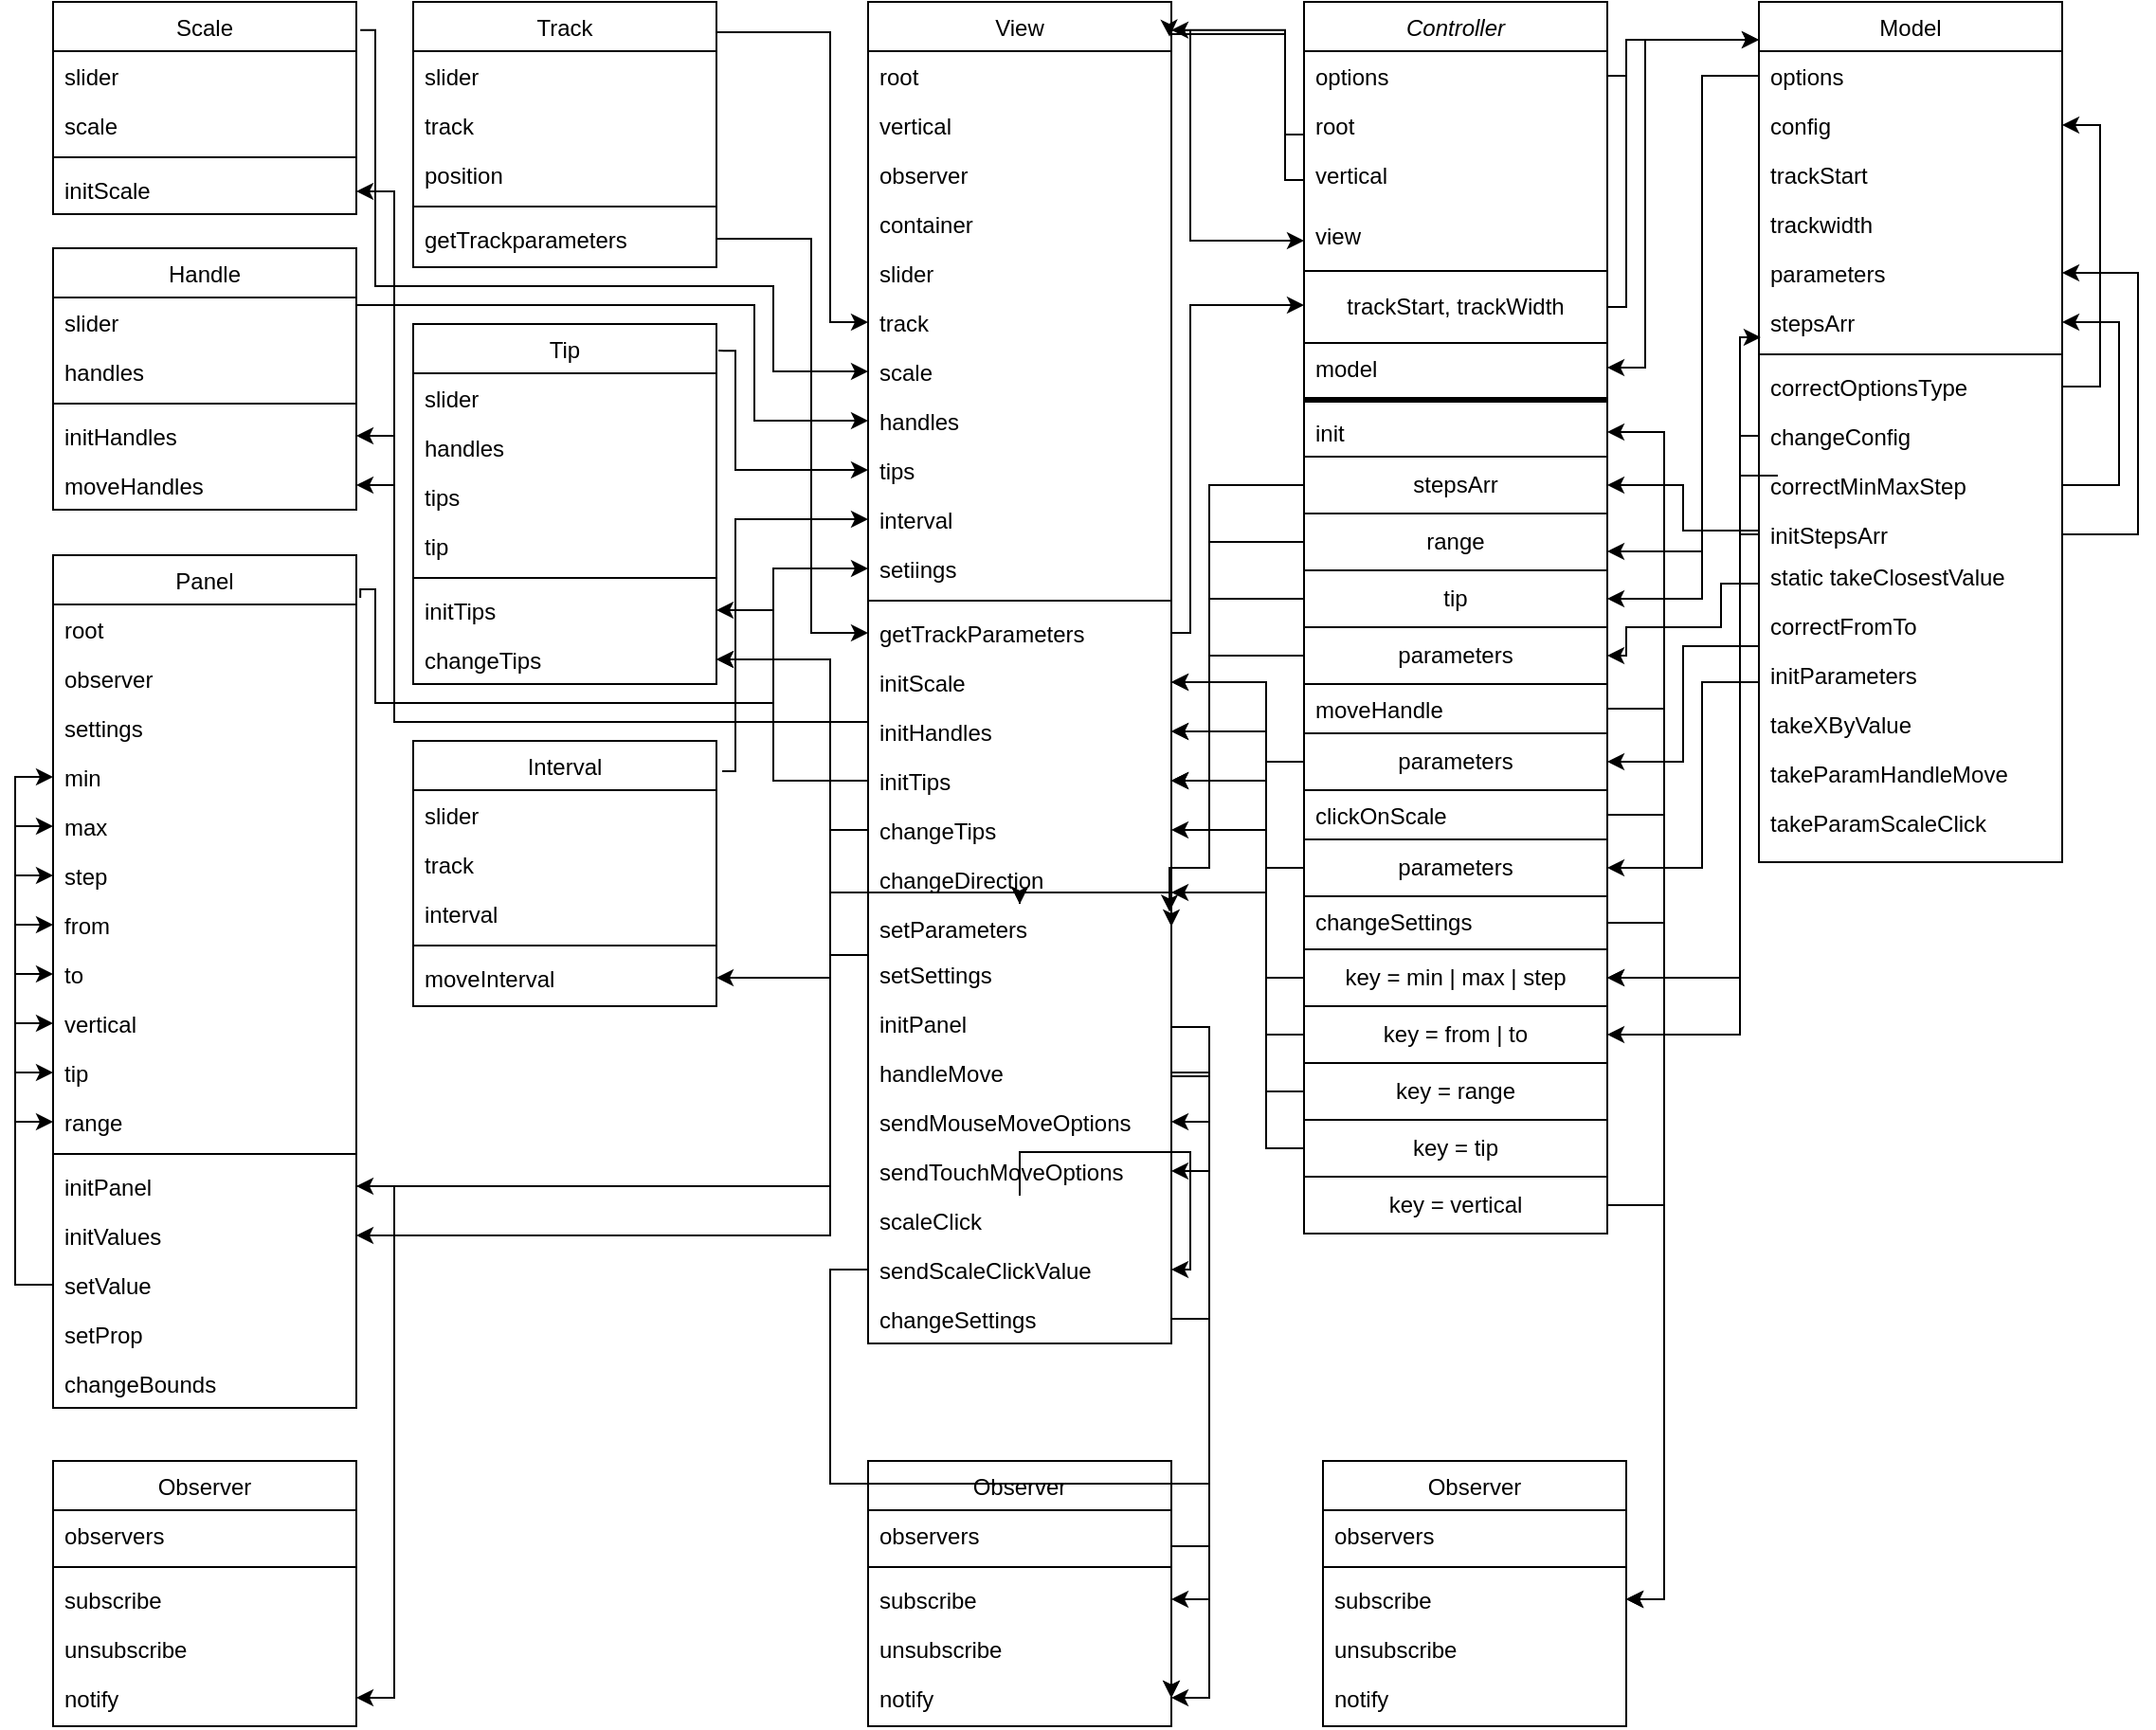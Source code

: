 <mxfile>
    <diagram id="C5RBs43oDa-KdzZeNtuy" name="Page-1">
        <mxGraphModel dx="1347" dy="241" grid="1" gridSize="10" guides="1" tooltips="1" connect="1" arrows="1" fold="1" page="1" pageScale="1" pageWidth="827" pageHeight="1169" math="0" shadow="0">
            <root>
                <mxCell id="WIyWlLk6GJQsqaUBKTNV-0"/>
                <mxCell id="WIyWlLk6GJQsqaUBKTNV-1" parent="WIyWlLk6GJQsqaUBKTNV-0"/>
                <mxCell id="zkfFHV4jXpPFQw0GAbJ--6" value="View" style="swimlane;fontStyle=0;align=center;verticalAlign=top;childLayout=stackLayout;horizontal=1;startSize=26;horizontalStack=0;resizeParent=1;resizeLast=0;collapsible=1;marginBottom=0;rounded=0;shadow=0;strokeWidth=1;" parent="WIyWlLk6GJQsqaUBKTNV-1" vertex="1">
                    <mxGeometry x="-10" y="110" width="160" height="708" as="geometry">
                        <mxRectangle x="130" y="380" width="160" height="26" as="alternateBounds"/>
                    </mxGeometry>
                </mxCell>
                <mxCell id="yXYskrI1Ji93VjkzE8LW-40" value="root" style="text;align=left;verticalAlign=top;spacingLeft=4;spacingRight=4;overflow=hidden;rotatable=0;points=[[0,0.5],[1,0.5]];portConstraint=eastwest;rounded=0;shadow=0;html=0;" parent="zkfFHV4jXpPFQw0GAbJ--6" vertex="1">
                    <mxGeometry y="26" width="160" height="26" as="geometry"/>
                </mxCell>
                <mxCell id="zkfFHV4jXpPFQw0GAbJ--7" value="vertical" style="text;align=left;verticalAlign=top;spacingLeft=4;spacingRight=4;overflow=hidden;rotatable=0;points=[[0,0.5],[1,0.5]];portConstraint=eastwest;" parent="zkfFHV4jXpPFQw0GAbJ--6" vertex="1">
                    <mxGeometry y="52" width="160" height="26" as="geometry"/>
                </mxCell>
                <mxCell id="yXYskrI1Ji93VjkzE8LW-39" value="observer" style="text;align=left;verticalAlign=top;spacingLeft=4;spacingRight=4;overflow=hidden;rotatable=0;points=[[0,0.5],[1,0.5]];portConstraint=eastwest;rounded=0;shadow=0;html=0;" parent="zkfFHV4jXpPFQw0GAbJ--6" vertex="1">
                    <mxGeometry y="78" width="160" height="26" as="geometry"/>
                </mxCell>
                <mxCell id="yXYskrI1Ji93VjkzE8LW-41" value="container" style="text;align=left;verticalAlign=top;spacingLeft=4;spacingRight=4;overflow=hidden;rotatable=0;points=[[0,0.5],[1,0.5]];portConstraint=eastwest;rounded=0;shadow=0;html=0;" parent="zkfFHV4jXpPFQw0GAbJ--6" vertex="1">
                    <mxGeometry y="104" width="160" height="26" as="geometry"/>
                </mxCell>
                <mxCell id="yXYskrI1Ji93VjkzE8LW-42" value="slider" style="text;align=left;verticalAlign=top;spacingLeft=4;spacingRight=4;overflow=hidden;rotatable=0;points=[[0,0.5],[1,0.5]];portConstraint=eastwest;rounded=0;shadow=0;html=0;" parent="zkfFHV4jXpPFQw0GAbJ--6" vertex="1">
                    <mxGeometry y="130" width="160" height="26" as="geometry"/>
                </mxCell>
                <mxCell id="yXYskrI1Ji93VjkzE8LW-44" value="track" style="text;align=left;verticalAlign=top;spacingLeft=4;spacingRight=4;overflow=hidden;rotatable=0;points=[[0,0.5],[1,0.5]];portConstraint=eastwest;rounded=0;shadow=0;html=0;" parent="zkfFHV4jXpPFQw0GAbJ--6" vertex="1">
                    <mxGeometry y="156" width="160" height="26" as="geometry"/>
                </mxCell>
                <mxCell id="yXYskrI1Ji93VjkzE8LW-45" value="scale" style="text;align=left;verticalAlign=top;spacingLeft=4;spacingRight=4;overflow=hidden;rotatable=0;points=[[0,0.5],[1,0.5]];portConstraint=eastwest;rounded=0;shadow=0;html=0;" parent="zkfFHV4jXpPFQw0GAbJ--6" vertex="1">
                    <mxGeometry y="182" width="160" height="26" as="geometry"/>
                </mxCell>
                <mxCell id="yXYskrI1Ji93VjkzE8LW-46" value="handles" style="text;align=left;verticalAlign=top;spacingLeft=4;spacingRight=4;overflow=hidden;rotatable=0;points=[[0,0.5],[1,0.5]];portConstraint=eastwest;rounded=0;shadow=0;html=0;" parent="zkfFHV4jXpPFQw0GAbJ--6" vertex="1">
                    <mxGeometry y="208" width="160" height="26" as="geometry"/>
                </mxCell>
                <mxCell id="zkfFHV4jXpPFQw0GAbJ--8" value="tips" style="text;align=left;verticalAlign=top;spacingLeft=4;spacingRight=4;overflow=hidden;rotatable=0;points=[[0,0.5],[1,0.5]];portConstraint=eastwest;rounded=0;shadow=0;html=0;" parent="zkfFHV4jXpPFQw0GAbJ--6" vertex="1">
                    <mxGeometry y="234" width="160" height="26" as="geometry"/>
                </mxCell>
                <mxCell id="yXYskrI1Ji93VjkzE8LW-47" value="interval" style="text;align=left;verticalAlign=top;spacingLeft=4;spacingRight=4;overflow=hidden;rotatable=0;points=[[0,0.5],[1,0.5]];portConstraint=eastwest;rounded=0;shadow=0;html=0;" parent="zkfFHV4jXpPFQw0GAbJ--6" vertex="1">
                    <mxGeometry y="260" width="160" height="26" as="geometry"/>
                </mxCell>
                <mxCell id="yXYskrI1Ji93VjkzE8LW-43" value="setiings" style="text;align=left;verticalAlign=top;spacingLeft=4;spacingRight=4;overflow=hidden;rotatable=0;points=[[0,0.5],[1,0.5]];portConstraint=eastwest;rounded=0;shadow=0;html=0;" parent="zkfFHV4jXpPFQw0GAbJ--6" vertex="1">
                    <mxGeometry y="286" width="160" height="26" as="geometry"/>
                </mxCell>
                <mxCell id="zkfFHV4jXpPFQw0GAbJ--9" value="" style="line;html=1;strokeWidth=1;align=left;verticalAlign=middle;spacingTop=-1;spacingLeft=3;spacingRight=3;rotatable=0;labelPosition=right;points=[];portConstraint=eastwest;" parent="zkfFHV4jXpPFQw0GAbJ--6" vertex="1">
                    <mxGeometry y="312" width="160" height="8" as="geometry"/>
                </mxCell>
                <mxCell id="yXYskrI1Ji93VjkzE8LW-48" value="getTrackParameters" style="text;align=left;verticalAlign=top;spacingLeft=4;spacingRight=4;overflow=hidden;rotatable=0;points=[[0,0.5],[1,0.5]];portConstraint=eastwest;" parent="zkfFHV4jXpPFQw0GAbJ--6" vertex="1">
                    <mxGeometry y="320" width="160" height="26" as="geometry"/>
                </mxCell>
                <mxCell id="yXYskrI1Ji93VjkzE8LW-49" value="initScale" style="text;align=left;verticalAlign=top;spacingLeft=4;spacingRight=4;overflow=hidden;rotatable=0;points=[[0,0.5],[1,0.5]];portConstraint=eastwest;" parent="zkfFHV4jXpPFQw0GAbJ--6" vertex="1">
                    <mxGeometry y="346" width="160" height="26" as="geometry"/>
                </mxCell>
                <mxCell id="yXYskrI1Ji93VjkzE8LW-50" value="initHandles" style="text;align=left;verticalAlign=top;spacingLeft=4;spacingRight=4;overflow=hidden;rotatable=0;points=[[0,0.5],[1,0.5]];portConstraint=eastwest;" parent="zkfFHV4jXpPFQw0GAbJ--6" vertex="1">
                    <mxGeometry y="372" width="160" height="26" as="geometry"/>
                </mxCell>
                <mxCell id="yXYskrI1Ji93VjkzE8LW-51" value="initTips" style="text;align=left;verticalAlign=top;spacingLeft=4;spacingRight=4;overflow=hidden;rotatable=0;points=[[0,0.5],[1,0.5]];portConstraint=eastwest;" parent="zkfFHV4jXpPFQw0GAbJ--6" vertex="1">
                    <mxGeometry y="398" width="160" height="26" as="geometry"/>
                </mxCell>
                <mxCell id="yXYskrI1Ji93VjkzE8LW-52" value="changeTips" style="text;align=left;verticalAlign=top;spacingLeft=4;spacingRight=4;overflow=hidden;rotatable=0;points=[[0,0.5],[1,0.5]];portConstraint=eastwest;" parent="zkfFHV4jXpPFQw0GAbJ--6" vertex="1">
                    <mxGeometry y="424" width="160" height="26" as="geometry"/>
                </mxCell>
                <mxCell id="4" value="changeDirection" style="text;align=left;verticalAlign=top;spacingLeft=4;spacingRight=4;overflow=hidden;rotatable=0;points=[[0,0.5],[1,0.5]];portConstraint=eastwest;" vertex="1" parent="zkfFHV4jXpPFQw0GAbJ--6">
                    <mxGeometry y="450" width="160" height="26" as="geometry"/>
                </mxCell>
                <mxCell id="yXYskrI1Ji93VjkzE8LW-53" value="setParameters" style="text;align=left;verticalAlign=top;spacingLeft=4;spacingRight=4;overflow=hidden;rotatable=0;points=[[0,0.5],[1,0.5]];portConstraint=eastwest;" parent="zkfFHV4jXpPFQw0GAbJ--6" vertex="1">
                    <mxGeometry y="476" width="160" height="24" as="geometry"/>
                </mxCell>
                <mxCell id="yXYskrI1Ji93VjkzE8LW-54" value="setSettings" style="text;align=left;verticalAlign=top;spacingLeft=4;spacingRight=4;overflow=hidden;rotatable=0;points=[[0,0.5],[1,0.5]];portConstraint=eastwest;" parent="zkfFHV4jXpPFQw0GAbJ--6" vertex="1">
                    <mxGeometry y="500" width="160" height="26" as="geometry"/>
                </mxCell>
                <mxCell id="yXYskrI1Ji93VjkzE8LW-195" style="edgeStyle=orthogonalEdgeStyle;rounded=0;orthogonalLoop=1;jettySize=auto;html=1;exitX=1;exitY=0.5;exitDx=0;exitDy=0;" parent="zkfFHV4jXpPFQw0GAbJ--6" source="yXYskrI1Ji93VjkzE8LW-55" target="yXYskrI1Ji93VjkzE8LW-56" edge="1">
                    <mxGeometry relative="1" as="geometry"/>
                </mxCell>
                <mxCell id="yXYskrI1Ji93VjkzE8LW-196" style="edgeStyle=orthogonalEdgeStyle;rounded=0;orthogonalLoop=1;jettySize=auto;html=1;exitX=1;exitY=0.5;exitDx=0;exitDy=0;entryX=1;entryY=0.5;entryDx=0;entryDy=0;" parent="zkfFHV4jXpPFQw0GAbJ--6" source="yXYskrI1Ji93VjkzE8LW-55" target="yXYskrI1Ji93VjkzE8LW-57" edge="1">
                    <mxGeometry relative="1" as="geometry"/>
                </mxCell>
                <mxCell id="5" value="initPanel" style="text;align=left;verticalAlign=top;spacingLeft=4;spacingRight=4;overflow=hidden;rotatable=0;points=[[0,0.5],[1,0.5]];portConstraint=eastwest;" vertex="1" parent="zkfFHV4jXpPFQw0GAbJ--6">
                    <mxGeometry y="526" width="160" height="26" as="geometry"/>
                </mxCell>
                <mxCell id="yXYskrI1Ji93VjkzE8LW-55" value="handleMove" style="text;align=left;verticalAlign=top;spacingLeft=4;spacingRight=4;overflow=hidden;rotatable=0;points=[[0,0.5],[1,0.5]];portConstraint=eastwest;" parent="zkfFHV4jXpPFQw0GAbJ--6" vertex="1">
                    <mxGeometry y="552" width="160" height="26" as="geometry"/>
                </mxCell>
                <mxCell id="yXYskrI1Ji93VjkzE8LW-56" value="sendMouseMoveOptions" style="text;align=left;verticalAlign=top;spacingLeft=4;spacingRight=4;overflow=hidden;rotatable=0;points=[[0,0.5],[1,0.5]];portConstraint=eastwest;" parent="zkfFHV4jXpPFQw0GAbJ--6" vertex="1">
                    <mxGeometry y="578" width="160" height="26" as="geometry"/>
                </mxCell>
                <mxCell id="yXYskrI1Ji93VjkzE8LW-57" value="sendTouchMoveOptions" style="text;align=left;verticalAlign=top;spacingLeft=4;spacingRight=4;overflow=hidden;rotatable=0;points=[[0,0.5],[1,0.5]];portConstraint=eastwest;" parent="zkfFHV4jXpPFQw0GAbJ--6" vertex="1">
                    <mxGeometry y="604" width="160" height="26" as="geometry"/>
                </mxCell>
                <mxCell id="yXYskrI1Ji93VjkzE8LW-58" value="scaleClick" style="text;align=left;verticalAlign=top;spacingLeft=4;spacingRight=4;overflow=hidden;rotatable=0;points=[[0,0.5],[1,0.5]];portConstraint=eastwest;" parent="zkfFHV4jXpPFQw0GAbJ--6" vertex="1">
                    <mxGeometry y="630" width="160" height="26" as="geometry"/>
                </mxCell>
                <mxCell id="yXYskrI1Ji93VjkzE8LW-59" value="sendScaleClickValue" style="text;align=left;verticalAlign=top;spacingLeft=4;spacingRight=4;overflow=hidden;rotatable=0;points=[[0,0.5],[1,0.5]];portConstraint=eastwest;" parent="zkfFHV4jXpPFQw0GAbJ--6" vertex="1">
                    <mxGeometry y="656" width="160" height="26" as="geometry"/>
                </mxCell>
                <mxCell id="zkfFHV4jXpPFQw0GAbJ--11" value="changeSettings" style="text;align=left;verticalAlign=top;spacingLeft=4;spacingRight=4;overflow=hidden;rotatable=0;points=[[0,0.5],[1,0.5]];portConstraint=eastwest;" parent="zkfFHV4jXpPFQw0GAbJ--6" vertex="1">
                    <mxGeometry y="682" width="160" height="26" as="geometry"/>
                </mxCell>
                <mxCell id="yXYskrI1Ji93VjkzE8LW-262" style="edgeStyle=orthogonalEdgeStyle;rounded=0;orthogonalLoop=1;jettySize=auto;html=1;entryX=1;entryY=0.5;entryDx=0;entryDy=0;" parent="zkfFHV4jXpPFQw0GAbJ--6" source="yXYskrI1Ji93VjkzE8LW-58" target="yXYskrI1Ji93VjkzE8LW-59" edge="1">
                    <mxGeometry relative="1" as="geometry">
                        <Array as="points">
                            <mxPoint x="170" y="607"/>
                        </Array>
                    </mxGeometry>
                </mxCell>
                <mxCell id="yXYskrI1Ji93VjkzE8LW-69" value="" style="edgeStyle=orthogonalEdgeStyle;rounded=0;orthogonalLoop=1;jettySize=auto;html=1;entryX=1;entryY=0.5;entryDx=0;entryDy=0;" parent="WIyWlLk6GJQsqaUBKTNV-1" target="yXYskrI1Ji93VjkzE8LW-10" edge="1">
                    <mxGeometry relative="1" as="geometry">
                        <mxPoint x="450" y="130" as="sourcePoint"/>
                        <Array as="points">
                            <mxPoint x="400" y="130"/>
                            <mxPoint x="400" y="303"/>
                        </Array>
                    </mxGeometry>
                </mxCell>
                <mxCell id="zkfFHV4jXpPFQw0GAbJ--17" value="Model" style="swimlane;fontStyle=0;align=center;verticalAlign=top;childLayout=stackLayout;horizontal=1;startSize=26;horizontalStack=0;resizeParent=1;resizeLast=0;collapsible=1;marginBottom=0;rounded=0;shadow=0;strokeWidth=1;" parent="WIyWlLk6GJQsqaUBKTNV-1" vertex="1">
                    <mxGeometry x="460" y="110" width="160" height="454" as="geometry">
                        <mxRectangle x="550" y="140" width="160" height="26" as="alternateBounds"/>
                    </mxGeometry>
                </mxCell>
                <mxCell id="zkfFHV4jXpPFQw0GAbJ--22" value="options" style="text;align=left;verticalAlign=top;spacingLeft=4;spacingRight=4;overflow=hidden;rotatable=0;points=[[0,0.5],[1,0.5]];portConstraint=eastwest;rounded=0;shadow=0;html=0;" parent="zkfFHV4jXpPFQw0GAbJ--17" vertex="1">
                    <mxGeometry y="26" width="160" height="26" as="geometry"/>
                </mxCell>
                <mxCell id="zkfFHV4jXpPFQw0GAbJ--19" value="config" style="text;align=left;verticalAlign=top;spacingLeft=4;spacingRight=4;overflow=hidden;rotatable=0;points=[[0,0.5],[1,0.5]];portConstraint=eastwest;rounded=0;shadow=0;html=0;" parent="zkfFHV4jXpPFQw0GAbJ--17" vertex="1">
                    <mxGeometry y="52" width="160" height="26" as="geometry"/>
                </mxCell>
                <mxCell id="zkfFHV4jXpPFQw0GAbJ--20" value="trackStart" style="text;align=left;verticalAlign=top;spacingLeft=4;spacingRight=4;overflow=hidden;rotatable=0;points=[[0,0.5],[1,0.5]];portConstraint=eastwest;rounded=0;shadow=0;html=0;" parent="zkfFHV4jXpPFQw0GAbJ--17" vertex="1">
                    <mxGeometry y="78" width="160" height="26" as="geometry"/>
                </mxCell>
                <mxCell id="zkfFHV4jXpPFQw0GAbJ--21" value="trackwidth" style="text;align=left;verticalAlign=top;spacingLeft=4;spacingRight=4;overflow=hidden;rotatable=0;points=[[0,0.5],[1,0.5]];portConstraint=eastwest;rounded=0;shadow=0;html=0;" parent="zkfFHV4jXpPFQw0GAbJ--17" vertex="1">
                    <mxGeometry y="104" width="160" height="26" as="geometry"/>
                </mxCell>
                <mxCell id="zkfFHV4jXpPFQw0GAbJ--25" value="parameters" style="text;align=left;verticalAlign=top;spacingLeft=4;spacingRight=4;overflow=hidden;rotatable=0;points=[[0,0.5],[1,0.5]];portConstraint=eastwest;" parent="zkfFHV4jXpPFQw0GAbJ--17" vertex="1">
                    <mxGeometry y="130" width="160" height="26" as="geometry"/>
                </mxCell>
                <mxCell id="zkfFHV4jXpPFQw0GAbJ--24" value="stepsArr" style="text;align=left;verticalAlign=top;spacingLeft=4;spacingRight=4;overflow=hidden;rotatable=0;points=[[0,0.5],[1,0.5]];portConstraint=eastwest;" parent="zkfFHV4jXpPFQw0GAbJ--17" vertex="1">
                    <mxGeometry y="156" width="160" height="26" as="geometry"/>
                </mxCell>
                <mxCell id="zkfFHV4jXpPFQw0GAbJ--23" value="" style="line;html=1;strokeWidth=1;align=left;verticalAlign=middle;spacingTop=-1;spacingLeft=3;spacingRight=3;rotatable=0;labelPosition=right;points=[];portConstraint=eastwest;" parent="zkfFHV4jXpPFQw0GAbJ--17" vertex="1">
                    <mxGeometry y="182" width="160" height="8" as="geometry"/>
                </mxCell>
                <mxCell id="yXYskrI1Ji93VjkzE8LW-111" style="edgeStyle=orthogonalEdgeStyle;rounded=0;orthogonalLoop=1;jettySize=auto;html=1;exitX=1;exitY=0.5;exitDx=0;exitDy=0;entryX=1;entryY=0.5;entryDx=0;entryDy=0;" parent="zkfFHV4jXpPFQw0GAbJ--17" source="yXYskrI1Ji93VjkzE8LW-13" target="zkfFHV4jXpPFQw0GAbJ--19" edge="1">
                    <mxGeometry relative="1" as="geometry"/>
                </mxCell>
                <mxCell id="yXYskrI1Ji93VjkzE8LW-13" value="correctOptionsType" style="text;align=left;verticalAlign=top;spacingLeft=4;spacingRight=4;overflow=hidden;rotatable=0;points=[[0,0.5],[1,0.5]];portConstraint=eastwest;rounded=0;shadow=0;html=0;" parent="zkfFHV4jXpPFQw0GAbJ--17" vertex="1">
                    <mxGeometry y="190" width="160" height="26" as="geometry"/>
                </mxCell>
                <mxCell id="yXYskrI1Ji93VjkzE8LW-25" value="changeConfig" style="text;align=left;verticalAlign=top;spacingLeft=4;spacingRight=4;overflow=hidden;rotatable=0;points=[[0,0.5],[1,0.5]];portConstraint=eastwest;rounded=0;shadow=0;html=0;" parent="zkfFHV4jXpPFQw0GAbJ--17" vertex="1">
                    <mxGeometry y="216" width="160" height="26" as="geometry"/>
                </mxCell>
                <mxCell id="1" value="correctMinMaxStep" style="text;align=left;verticalAlign=top;spacingLeft=4;spacingRight=4;overflow=hidden;rotatable=0;points=[[0,0.5],[1,0.5]];portConstraint=eastwest;rounded=0;shadow=0;html=0;" vertex="1" parent="zkfFHV4jXpPFQw0GAbJ--17">
                    <mxGeometry y="242" width="160" height="26" as="geometry"/>
                </mxCell>
                <mxCell id="yXYskrI1Ji93VjkzE8LW-24" value="initStepsArr" style="text;align=left;verticalAlign=top;spacingLeft=4;spacingRight=4;overflow=hidden;rotatable=0;points=[[0,0.5],[1,0.5]];portConstraint=eastwest;rounded=0;shadow=0;html=0;" parent="zkfFHV4jXpPFQw0GAbJ--17" vertex="1">
                    <mxGeometry y="268" width="160" height="22" as="geometry"/>
                </mxCell>
                <mxCell id="yXYskrI1Ji93VjkzE8LW-112" style="edgeStyle=orthogonalEdgeStyle;rounded=0;orthogonalLoop=1;jettySize=auto;html=1;exitX=1;exitY=0.5;exitDx=0;exitDy=0;entryX=1;entryY=0.5;entryDx=0;entryDy=0;" parent="zkfFHV4jXpPFQw0GAbJ--17" source="yXYskrI1Ji93VjkzE8LW-25" target="zkfFHV4jXpPFQw0GAbJ--24" edge="1">
                    <mxGeometry relative="1" as="geometry">
                        <Array as="points">
                            <mxPoint x="190" y="255"/>
                            <mxPoint x="190" y="169"/>
                        </Array>
                    </mxGeometry>
                </mxCell>
                <mxCell id="yXYskrI1Ji93VjkzE8LW-113" style="edgeStyle=orthogonalEdgeStyle;rounded=0;orthogonalLoop=1;jettySize=auto;html=1;exitX=1;exitY=0.5;exitDx=0;exitDy=0;" parent="zkfFHV4jXpPFQw0GAbJ--17" source="yXYskrI1Ji93VjkzE8LW-26" target="zkfFHV4jXpPFQw0GAbJ--25" edge="1">
                    <mxGeometry relative="1" as="geometry">
                        <Array as="points">
                            <mxPoint x="200" y="281"/>
                            <mxPoint x="200" y="143"/>
                        </Array>
                    </mxGeometry>
                </mxCell>
                <mxCell id="3" value="static takeClosestValue" style="text;align=left;verticalAlign=top;spacingLeft=4;spacingRight=4;overflow=hidden;rotatable=0;points=[[0,0.5],[1,0.5]];portConstraint=eastwest;rounded=0;shadow=0;html=0;" vertex="1" parent="zkfFHV4jXpPFQw0GAbJ--17">
                    <mxGeometry y="290" width="160" height="26" as="geometry"/>
                </mxCell>
                <mxCell id="2" value="correctFromTo" style="text;align=left;verticalAlign=top;spacingLeft=4;spacingRight=4;overflow=hidden;rotatable=0;points=[[0,0.5],[1,0.5]];portConstraint=eastwest;rounded=0;shadow=0;html=0;" vertex="1" parent="zkfFHV4jXpPFQw0GAbJ--17">
                    <mxGeometry y="316" width="160" height="26" as="geometry"/>
                </mxCell>
                <mxCell id="yXYskrI1Ji93VjkzE8LW-26" value="initParameters" style="text;align=left;verticalAlign=top;spacingLeft=4;spacingRight=4;overflow=hidden;rotatable=0;points=[[0,0.5],[1,0.5]];portConstraint=eastwest;rounded=0;shadow=0;html=0;" parent="zkfFHV4jXpPFQw0GAbJ--17" vertex="1">
                    <mxGeometry y="342" width="160" height="26" as="geometry"/>
                </mxCell>
                <mxCell id="yXYskrI1Ji93VjkzE8LW-27" value="takeXByValue" style="text;align=left;verticalAlign=top;spacingLeft=4;spacingRight=4;overflow=hidden;rotatable=0;points=[[0,0.5],[1,0.5]];portConstraint=eastwest;rounded=0;shadow=0;html=0;" parent="zkfFHV4jXpPFQw0GAbJ--17" vertex="1">
                    <mxGeometry y="368" width="160" height="26" as="geometry"/>
                </mxCell>
                <mxCell id="yXYskrI1Ji93VjkzE8LW-28" value="takeParamHandleMove" style="text;align=left;verticalAlign=top;spacingLeft=4;spacingRight=4;overflow=hidden;rotatable=0;points=[[0,0.5],[1,0.5]];portConstraint=eastwest;rounded=0;shadow=0;html=0;" parent="zkfFHV4jXpPFQw0GAbJ--17" vertex="1">
                    <mxGeometry y="394" width="160" height="26" as="geometry"/>
                </mxCell>
                <mxCell id="yXYskrI1Ji93VjkzE8LW-29" value="takeParamScaleClick" style="text;align=left;verticalAlign=top;spacingLeft=4;spacingRight=4;overflow=hidden;rotatable=0;points=[[0,0.5],[1,0.5]];portConstraint=eastwest;rounded=0;shadow=0;html=0;" parent="zkfFHV4jXpPFQw0GAbJ--17" vertex="1">
                    <mxGeometry y="420" width="160" height="34" as="geometry"/>
                </mxCell>
                <mxCell id="zkfFHV4jXpPFQw0GAbJ--0" value="Controller" style="swimlane;fontStyle=2;align=center;verticalAlign=top;childLayout=stackLayout;horizontal=1;startSize=26;horizontalStack=0;resizeParent=1;resizeLast=0;collapsible=1;marginBottom=0;rounded=0;shadow=0;strokeWidth=1;" parent="WIyWlLk6GJQsqaUBKTNV-1" vertex="1">
                    <mxGeometry x="220" y="110" width="160" height="650" as="geometry">
                        <mxRectangle x="230" y="140" width="160" height="26" as="alternateBounds"/>
                    </mxGeometry>
                </mxCell>
                <mxCell id="zkfFHV4jXpPFQw0GAbJ--1" value="options" style="text;align=left;verticalAlign=top;spacingLeft=4;spacingRight=4;overflow=hidden;rotatable=0;points=[[0,0.5],[1,0.5]];portConstraint=eastwest;" parent="zkfFHV4jXpPFQw0GAbJ--0" vertex="1">
                    <mxGeometry y="26" width="160" height="26" as="geometry"/>
                </mxCell>
                <object label="root" moveHandle="" id="zkfFHV4jXpPFQw0GAbJ--2">
                    <mxCell style="text;align=left;verticalAlign=top;spacingLeft=4;spacingRight=4;overflow=hidden;rotatable=0;points=[[0,0.5],[1,0.5]];portConstraint=eastwest;rounded=0;shadow=0;html=0;" parent="zkfFHV4jXpPFQw0GAbJ--0" vertex="1">
                        <mxGeometry y="52" width="160" height="26" as="geometry"/>
                    </mxCell>
                </object>
                <object label="vertical" changeSettings="" id="zkfFHV4jXpPFQw0GAbJ--3">
                    <mxCell style="text;align=left;verticalAlign=top;spacingLeft=4;spacingRight=4;overflow=hidden;rotatable=0;points=[[0,0.5],[1,0.5]];portConstraint=eastwest;rounded=0;shadow=0;html=0;" parent="zkfFHV4jXpPFQw0GAbJ--0" vertex="1">
                        <mxGeometry y="78" width="160" height="32" as="geometry"/>
                    </mxCell>
                </object>
                <object label="view" changeSettings="" id="yXYskrI1Ji93VjkzE8LW-8">
                    <mxCell style="text;align=left;verticalAlign=top;spacingLeft=4;spacingRight=4;overflow=hidden;rotatable=0;points=[[0,0.5],[1,0.5]];portConstraint=eastwest;rounded=0;shadow=0;html=0;" parent="zkfFHV4jXpPFQw0GAbJ--0" vertex="1">
                        <mxGeometry y="110" width="160" height="32" as="geometry"/>
                    </mxCell>
                </object>
                <mxCell id="yXYskrI1Ji93VjkzE8LW-65" value="trackStart, trackWidth" style="rounded=0;whiteSpace=wrap;html=1;" parent="zkfFHV4jXpPFQw0GAbJ--0" vertex="1">
                    <mxGeometry y="142" width="160" height="38" as="geometry"/>
                </mxCell>
                <mxCell id="yXYskrI1Ji93VjkzE8LW-10" value="model" style="text;align=left;verticalAlign=top;spacingLeft=4;spacingRight=4;overflow=hidden;rotatable=0;points=[[0,0.5],[1,0.5]];portConstraint=eastwest;" parent="zkfFHV4jXpPFQw0GAbJ--0" vertex="1">
                    <mxGeometry y="180" width="160" height="26" as="geometry"/>
                </mxCell>
                <mxCell id="zkfFHV4jXpPFQw0GAbJ--4" value="" style="line;html=1;strokeWidth=3;align=left;verticalAlign=middle;spacingTop=-1;spacingLeft=3;spacingRight=3;rotatable=0;labelPosition=right;points=[];portConstraint=eastwest;fontStyle=1" parent="zkfFHV4jXpPFQw0GAbJ--0" vertex="1">
                    <mxGeometry y="206" width="160" height="8" as="geometry"/>
                </mxCell>
                <mxCell id="zkfFHV4jXpPFQw0GAbJ--5" value="init" style="text;align=left;verticalAlign=top;spacingLeft=4;spacingRight=4;overflow=hidden;rotatable=0;points=[[0,0.5],[1,0.5]];portConstraint=eastwest;" parent="zkfFHV4jXpPFQw0GAbJ--0" vertex="1">
                    <mxGeometry y="214" width="160" height="26" as="geometry"/>
                </mxCell>
                <mxCell id="yXYskrI1Ji93VjkzE8LW-71" value="stepsArr" style="rounded=0;whiteSpace=wrap;html=1;" parent="zkfFHV4jXpPFQw0GAbJ--0" vertex="1">
                    <mxGeometry y="240" width="160" height="30" as="geometry"/>
                </mxCell>
                <mxCell id="yXYskrI1Ji93VjkzE8LW-75" value="range" style="rounded=0;whiteSpace=wrap;html=1;" parent="zkfFHV4jXpPFQw0GAbJ--0" vertex="1">
                    <mxGeometry y="270" width="160" height="30" as="geometry"/>
                </mxCell>
                <mxCell id="yXYskrI1Ji93VjkzE8LW-78" value="tip" style="rounded=0;whiteSpace=wrap;html=1;" parent="zkfFHV4jXpPFQw0GAbJ--0" vertex="1">
                    <mxGeometry y="300" width="160" height="30" as="geometry"/>
                </mxCell>
                <mxCell id="yXYskrI1Ji93VjkzE8LW-86" value="parameters" style="rounded=0;whiteSpace=wrap;html=1;" parent="zkfFHV4jXpPFQw0GAbJ--0" vertex="1">
                    <mxGeometry y="330" width="160" height="30" as="geometry"/>
                </mxCell>
                <object label="moveHandle" changeSettings="" id="yXYskrI1Ji93VjkzE8LW-0">
                    <mxCell style="text;align=left;verticalAlign=top;spacingLeft=4;spacingRight=4;overflow=hidden;rotatable=0;points=[[0,0.5],[1,0.5]];portConstraint=eastwest;rounded=0;shadow=0;html=0;" parent="zkfFHV4jXpPFQw0GAbJ--0" vertex="1">
                        <mxGeometry y="360" width="160" height="26" as="geometry"/>
                    </mxCell>
                </object>
                <mxCell id="yXYskrI1Ji93VjkzE8LW-199" value="parameters" style="rounded=0;whiteSpace=wrap;html=1;" parent="zkfFHV4jXpPFQw0GAbJ--0" vertex="1">
                    <mxGeometry y="386" width="160" height="30" as="geometry"/>
                </mxCell>
                <mxCell id="yXYskrI1Ji93VjkzE8LW-1" value="clickOnScale" style="text;align=left;verticalAlign=top;spacingLeft=4;spacingRight=4;overflow=hidden;rotatable=0;points=[[0,0.5],[1,0.5]];portConstraint=eastwest;" parent="zkfFHV4jXpPFQw0GAbJ--0" vertex="1">
                    <mxGeometry y="416" width="160" height="26" as="geometry"/>
                </mxCell>
                <mxCell id="yXYskrI1Ji93VjkzE8LW-202" value="parameters" style="rounded=0;whiteSpace=wrap;html=1;" parent="zkfFHV4jXpPFQw0GAbJ--0" vertex="1">
                    <mxGeometry y="442" width="160" height="30" as="geometry"/>
                </mxCell>
                <mxCell id="yXYskrI1Ji93VjkzE8LW-2" value="changeSettings" style="text;align=left;verticalAlign=top;spacingLeft=4;spacingRight=4;overflow=hidden;rotatable=0;points=[[0,0.5],[1,0.5]];portConstraint=eastwest;" parent="zkfFHV4jXpPFQw0GAbJ--0" vertex="1">
                    <mxGeometry y="472" width="160" height="28" as="geometry"/>
                </mxCell>
                <mxCell id="yXYskrI1Ji93VjkzE8LW-232" value="key = min | max | step" style="rounded=0;whiteSpace=wrap;html=1;" parent="zkfFHV4jXpPFQw0GAbJ--0" vertex="1">
                    <mxGeometry y="500" width="160" height="30" as="geometry"/>
                </mxCell>
                <mxCell id="yXYskrI1Ji93VjkzE8LW-233" value="key = from | to" style="rounded=0;whiteSpace=wrap;html=1;" parent="zkfFHV4jXpPFQw0GAbJ--0" vertex="1">
                    <mxGeometry y="530" width="160" height="30" as="geometry"/>
                </mxCell>
                <mxCell id="yXYskrI1Ji93VjkzE8LW-234" value="key = range" style="rounded=0;whiteSpace=wrap;html=1;" parent="zkfFHV4jXpPFQw0GAbJ--0" vertex="1">
                    <mxGeometry y="560" width="160" height="30" as="geometry"/>
                </mxCell>
                <mxCell id="yXYskrI1Ji93VjkzE8LW-247" value="key = tip" style="rounded=0;whiteSpace=wrap;html=1;" parent="zkfFHV4jXpPFQw0GAbJ--0" vertex="1">
                    <mxGeometry y="590" width="160" height="30" as="geometry"/>
                </mxCell>
                <mxCell id="yXYskrI1Ji93VjkzE8LW-250" style="edgeStyle=orthogonalEdgeStyle;rounded=0;orthogonalLoop=1;jettySize=auto;html=1;entryX=1;entryY=0.5;entryDx=0;entryDy=0;" parent="zkfFHV4jXpPFQw0GAbJ--0" source="yXYskrI1Ji93VjkzE8LW-248" target="zkfFHV4jXpPFQw0GAbJ--5" edge="1">
                    <mxGeometry relative="1" as="geometry">
                        <mxPoint x="220" y="270" as="targetPoint"/>
                        <Array as="points">
                            <mxPoint x="190" y="635"/>
                            <mxPoint x="190" y="227"/>
                        </Array>
                    </mxGeometry>
                </mxCell>
                <mxCell id="yXYskrI1Ji93VjkzE8LW-248" value="key = vertical" style="rounded=0;whiteSpace=wrap;html=1;fontStyle=0" parent="zkfFHV4jXpPFQw0GAbJ--0" vertex="1">
                    <mxGeometry y="620" width="160" height="30" as="geometry"/>
                </mxCell>
                <mxCell id="yXYskrI1Ji93VjkzE8LW-12" value="" style="edgeStyle=orthogonalEdgeStyle;rounded=0;orthogonalLoop=1;jettySize=auto;html=1;entryX=0.994;entryY=0.026;entryDx=0;entryDy=0;entryPerimeter=0;" parent="WIyWlLk6GJQsqaUBKTNV-1" target="zkfFHV4jXpPFQw0GAbJ--6" edge="1">
                    <mxGeometry relative="1" as="geometry">
                        <mxPoint x="220" y="236" as="sourcePoint"/>
                        <mxPoint x="185" y="130" as="targetPoint"/>
                        <Array as="points">
                            <mxPoint x="220" y="180"/>
                            <mxPoint x="210" y="180"/>
                            <mxPoint x="210" y="127"/>
                        </Array>
                    </mxGeometry>
                </mxCell>
                <mxCell id="yXYskrI1Ji93VjkzE8LW-63" value="" style="edgeStyle=orthogonalEdgeStyle;rounded=0;orthogonalLoop=1;jettySize=auto;html=1;" parent="WIyWlLk6GJQsqaUBKTNV-1" source="yXYskrI1Ji93VjkzE8LW-48" edge="1">
                    <mxGeometry relative="1" as="geometry">
                        <mxPoint x="220" y="270" as="targetPoint"/>
                        <Array as="points">
                            <mxPoint x="160" y="443"/>
                            <mxPoint x="160" y="270"/>
                        </Array>
                    </mxGeometry>
                </mxCell>
                <mxCell id="yXYskrI1Ji93VjkzE8LW-66" value="" style="edgeStyle=orthogonalEdgeStyle;rounded=0;orthogonalLoop=1;jettySize=auto;html=1;" parent="WIyWlLk6GJQsqaUBKTNV-1" source="yXYskrI1Ji93VjkzE8LW-65" edge="1">
                    <mxGeometry relative="1" as="geometry">
                        <mxPoint x="460" y="130" as="targetPoint"/>
                        <Array as="points">
                            <mxPoint x="390" y="271"/>
                            <mxPoint x="390" y="130"/>
                        </Array>
                    </mxGeometry>
                </mxCell>
                <mxCell id="yXYskrI1Ji93VjkzE8LW-67" value="" style="edgeStyle=orthogonalEdgeStyle;rounded=0;orthogonalLoop=1;jettySize=auto;html=1;entryX=0;entryY=0.044;entryDx=0;entryDy=0;entryPerimeter=0;" parent="WIyWlLk6GJQsqaUBKTNV-1" source="zkfFHV4jXpPFQw0GAbJ--1" target="zkfFHV4jXpPFQw0GAbJ--17" edge="1">
                    <mxGeometry relative="1" as="geometry">
                        <Array as="points">
                            <mxPoint x="390" y="149"/>
                            <mxPoint x="390" y="130"/>
                        </Array>
                    </mxGeometry>
                </mxCell>
                <mxCell id="yXYskrI1Ji93VjkzE8LW-68" value="" style="edgeStyle=orthogonalEdgeStyle;rounded=0;orthogonalLoop=1;jettySize=auto;html=1;entryX=1;entryY=0.021;entryDx=0;entryDy=0;entryPerimeter=0;" parent="WIyWlLk6GJQsqaUBKTNV-1" source="zkfFHV4jXpPFQw0GAbJ--3" target="zkfFHV4jXpPFQw0GAbJ--6" edge="1">
                    <mxGeometry relative="1" as="geometry">
                        <mxPoint x="160" y="130" as="targetPoint"/>
                        <Array as="points">
                            <mxPoint x="210" y="204"/>
                            <mxPoint x="210" y="124"/>
                        </Array>
                    </mxGeometry>
                </mxCell>
                <mxCell id="yXYskrI1Ji93VjkzE8LW-70" value="" style="edgeStyle=orthogonalEdgeStyle;rounded=0;orthogonalLoop=1;jettySize=auto;html=1;exitX=0.994;exitY=0.023;exitDx=0;exitDy=0;exitPerimeter=0;entryX=0;entryY=0.5;entryDx=0;entryDy=0;" parent="WIyWlLk6GJQsqaUBKTNV-1" source="zkfFHV4jXpPFQw0GAbJ--6" target="yXYskrI1Ji93VjkzE8LW-8" edge="1">
                    <mxGeometry relative="1" as="geometry">
                        <Array as="points">
                            <mxPoint x="160" y="125"/>
                            <mxPoint x="160" y="236"/>
                        </Array>
                    </mxGeometry>
                </mxCell>
                <mxCell id="yXYskrI1Ji93VjkzE8LW-72" value="" style="edgeStyle=orthogonalEdgeStyle;rounded=0;orthogonalLoop=1;jettySize=auto;html=1;entryX=1;entryY=0.5;entryDx=0;entryDy=0;" parent="WIyWlLk6GJQsqaUBKTNV-1" source="yXYskrI1Ji93VjkzE8LW-24" target="yXYskrI1Ji93VjkzE8LW-71" edge="1">
                    <mxGeometry relative="1" as="geometry"/>
                </mxCell>
                <mxCell id="yXYskrI1Ji93VjkzE8LW-73" value="" style="edgeStyle=orthogonalEdgeStyle;rounded=0;orthogonalLoop=1;jettySize=auto;html=1;entryX=1;entryY=0.5;entryDx=0;entryDy=0;" parent="WIyWlLk6GJQsqaUBKTNV-1" source="yXYskrI1Ji93VjkzE8LW-71" target="yXYskrI1Ji93VjkzE8LW-49" edge="1">
                    <mxGeometry relative="1" as="geometry">
                        <Array as="points">
                            <mxPoint x="170" y="365"/>
                            <mxPoint x="170" y="469"/>
                        </Array>
                    </mxGeometry>
                </mxCell>
                <mxCell id="yXYskrI1Ji93VjkzE8LW-77" value="" style="edgeStyle=orthogonalEdgeStyle;rounded=0;orthogonalLoop=1;jettySize=auto;html=1;entryX=1;entryY=0.5;entryDx=0;entryDy=0;" parent="WIyWlLk6GJQsqaUBKTNV-1" source="yXYskrI1Ji93VjkzE8LW-75" target="yXYskrI1Ji93VjkzE8LW-50" edge="1">
                    <mxGeometry relative="1" as="geometry">
                        <Array as="points">
                            <mxPoint x="170" y="395"/>
                            <mxPoint x="170" y="495"/>
                        </Array>
                    </mxGeometry>
                </mxCell>
                <mxCell id="yXYskrI1Ji93VjkzE8LW-80" value="" style="edgeStyle=orthogonalEdgeStyle;rounded=0;orthogonalLoop=1;jettySize=auto;html=1;exitX=0;exitY=0.5;exitDx=0;exitDy=0;" parent="WIyWlLk6GJQsqaUBKTNV-1" source="zkfFHV4jXpPFQw0GAbJ--19" edge="1">
                    <mxGeometry relative="1" as="geometry">
                        <mxPoint x="380" y="400" as="targetPoint"/>
                        <Array as="points">
                            <mxPoint x="430" y="149"/>
                            <mxPoint x="430" y="400"/>
                        </Array>
                    </mxGeometry>
                </mxCell>
                <mxCell id="yXYskrI1Ji93VjkzE8LW-83" style="edgeStyle=orthogonalEdgeStyle;rounded=0;orthogonalLoop=1;jettySize=auto;html=1;exitX=0;exitY=0.5;exitDx=0;exitDy=0;entryX=1;entryY=0.5;entryDx=0;entryDy=0;" parent="WIyWlLk6GJQsqaUBKTNV-1" source="zkfFHV4jXpPFQw0GAbJ--19" target="yXYskrI1Ji93VjkzE8LW-78" edge="1">
                    <mxGeometry relative="1" as="geometry">
                        <mxPoint x="420" y="425" as="targetPoint"/>
                        <Array as="points">
                            <mxPoint x="430" y="149"/>
                            <mxPoint x="430" y="425"/>
                        </Array>
                    </mxGeometry>
                </mxCell>
                <mxCell id="yXYskrI1Ji93VjkzE8LW-85" style="edgeStyle=orthogonalEdgeStyle;rounded=0;orthogonalLoop=1;jettySize=auto;html=1;exitX=0;exitY=0.5;exitDx=0;exitDy=0;entryX=1;entryY=0.5;entryDx=0;entryDy=0;" parent="WIyWlLk6GJQsqaUBKTNV-1" source="yXYskrI1Ji93VjkzE8LW-78" target="yXYskrI1Ji93VjkzE8LW-51" edge="1">
                    <mxGeometry relative="1" as="geometry">
                        <mxPoint x="190" y="530" as="targetPoint"/>
                        <Array as="points">
                            <mxPoint x="170" y="425"/>
                            <mxPoint x="170" y="521"/>
                        </Array>
                    </mxGeometry>
                </mxCell>
                <mxCell id="yXYskrI1Ji93VjkzE8LW-87" style="edgeStyle=orthogonalEdgeStyle;rounded=0;orthogonalLoop=1;jettySize=auto;html=1;exitX=0;exitY=0.5;exitDx=0;exitDy=0;entryX=1;entryY=0.5;entryDx=0;entryDy=0;" parent="WIyWlLk6GJQsqaUBKTNV-1" source="yXYskrI1Ji93VjkzE8LW-26" target="yXYskrI1Ji93VjkzE8LW-86" edge="1">
                    <mxGeometry relative="1" as="geometry">
                        <Array as="points">
                            <mxPoint x="460" y="417"/>
                            <mxPoint x="440" y="417"/>
                            <mxPoint x="440" y="440"/>
                            <mxPoint x="390" y="440"/>
                            <mxPoint x="390" y="455"/>
                        </Array>
                    </mxGeometry>
                </mxCell>
                <mxCell id="yXYskrI1Ji93VjkzE8LW-90" value="Observer" style="swimlane;fontStyle=0;align=center;verticalAlign=top;childLayout=stackLayout;horizontal=1;startSize=26;horizontalStack=0;resizeParent=1;resizeLast=0;collapsible=1;marginBottom=0;rounded=0;shadow=0;strokeWidth=1;" parent="WIyWlLk6GJQsqaUBKTNV-1" vertex="1">
                    <mxGeometry x="230" y="880" width="160" height="140" as="geometry">
                        <mxRectangle x="550" y="140" width="160" height="26" as="alternateBounds"/>
                    </mxGeometry>
                </mxCell>
                <mxCell id="yXYskrI1Ji93VjkzE8LW-91" value="observers" style="text;align=left;verticalAlign=top;spacingLeft=4;spacingRight=4;overflow=hidden;rotatable=0;points=[[0,0.5],[1,0.5]];portConstraint=eastwest;" parent="yXYskrI1Ji93VjkzE8LW-90" vertex="1">
                    <mxGeometry y="26" width="160" height="26" as="geometry"/>
                </mxCell>
                <mxCell id="yXYskrI1Ji93VjkzE8LW-98" value="" style="line;html=1;strokeWidth=1;align=left;verticalAlign=middle;spacingTop=-1;spacingLeft=3;spacingRight=3;rotatable=0;labelPosition=right;points=[];portConstraint=eastwest;" parent="yXYskrI1Ji93VjkzE8LW-90" vertex="1">
                    <mxGeometry y="52" width="160" height="8" as="geometry"/>
                </mxCell>
                <mxCell id="yXYskrI1Ji93VjkzE8LW-99" value="subscribe" style="text;align=left;verticalAlign=top;spacingLeft=4;spacingRight=4;overflow=hidden;rotatable=0;points=[[0,0.5],[1,0.5]];portConstraint=eastwest;rounded=0;shadow=0;html=0;" parent="yXYskrI1Ji93VjkzE8LW-90" vertex="1">
                    <mxGeometry y="60" width="160" height="26" as="geometry"/>
                </mxCell>
                <mxCell id="yXYskrI1Ji93VjkzE8LW-100" value="unsubscribe" style="text;align=left;verticalAlign=top;spacingLeft=4;spacingRight=4;overflow=hidden;rotatable=0;points=[[0,0.5],[1,0.5]];portConstraint=eastwest;rounded=0;shadow=0;html=0;" parent="yXYskrI1Ji93VjkzE8LW-90" vertex="1">
                    <mxGeometry y="86" width="160" height="26" as="geometry"/>
                </mxCell>
                <mxCell id="yXYskrI1Ji93VjkzE8LW-101" value="notify" style="text;align=left;verticalAlign=top;spacingLeft=4;spacingRight=4;overflow=hidden;rotatable=0;points=[[0,0.5],[1,0.5]];portConstraint=eastwest;rounded=0;shadow=0;html=0;" parent="yXYskrI1Ji93VjkzE8LW-90" vertex="1">
                    <mxGeometry y="112" width="160" height="26" as="geometry"/>
                </mxCell>
                <mxCell id="yXYskrI1Ji93VjkzE8LW-114" style="edgeStyle=orthogonalEdgeStyle;rounded=0;orthogonalLoop=1;jettySize=auto;html=1;exitX=1;exitY=0.5;exitDx=0;exitDy=0;entryX=1;entryY=0.5;entryDx=0;entryDy=0;" parent="WIyWlLk6GJQsqaUBKTNV-1" source="yXYskrI1Ji93VjkzE8LW-0" target="yXYskrI1Ji93VjkzE8LW-99" edge="1">
                    <mxGeometry relative="1" as="geometry"/>
                </mxCell>
                <mxCell id="yXYskrI1Ji93VjkzE8LW-115" style="edgeStyle=orthogonalEdgeStyle;rounded=0;orthogonalLoop=1;jettySize=auto;html=1;exitX=1;exitY=0.5;exitDx=0;exitDy=0;entryX=1;entryY=0.5;entryDx=0;entryDy=0;" parent="WIyWlLk6GJQsqaUBKTNV-1" source="yXYskrI1Ji93VjkzE8LW-1" target="yXYskrI1Ji93VjkzE8LW-99" edge="1">
                    <mxGeometry relative="1" as="geometry">
                        <mxPoint x="400" y="720" as="targetPoint"/>
                    </mxGeometry>
                </mxCell>
                <mxCell id="yXYskrI1Ji93VjkzE8LW-116" style="edgeStyle=orthogonalEdgeStyle;rounded=0;orthogonalLoop=1;jettySize=auto;html=1;exitX=1;exitY=0.5;exitDx=0;exitDy=0;entryX=1;entryY=0.5;entryDx=0;entryDy=0;" parent="WIyWlLk6GJQsqaUBKTNV-1" source="yXYskrI1Ji93VjkzE8LW-2" target="yXYskrI1Ji93VjkzE8LW-99" edge="1">
                    <mxGeometry relative="1" as="geometry"/>
                </mxCell>
                <mxCell id="yXYskrI1Ji93VjkzE8LW-117" value="Observer" style="swimlane;fontStyle=0;align=center;verticalAlign=top;childLayout=stackLayout;horizontal=1;startSize=26;horizontalStack=0;resizeParent=1;resizeLast=0;collapsible=1;marginBottom=0;rounded=0;shadow=0;strokeWidth=1;" parent="WIyWlLk6GJQsqaUBKTNV-1" vertex="1">
                    <mxGeometry x="-10" y="880" width="160" height="140" as="geometry">
                        <mxRectangle x="550" y="140" width="160" height="26" as="alternateBounds"/>
                    </mxGeometry>
                </mxCell>
                <mxCell id="yXYskrI1Ji93VjkzE8LW-118" value="observers" style="text;align=left;verticalAlign=top;spacingLeft=4;spacingRight=4;overflow=hidden;rotatable=0;points=[[0,0.5],[1,0.5]];portConstraint=eastwest;" parent="yXYskrI1Ji93VjkzE8LW-117" vertex="1">
                    <mxGeometry y="26" width="160" height="26" as="geometry"/>
                </mxCell>
                <mxCell id="yXYskrI1Ji93VjkzE8LW-119" value="" style="line;html=1;strokeWidth=1;align=left;verticalAlign=middle;spacingTop=-1;spacingLeft=3;spacingRight=3;rotatable=0;labelPosition=right;points=[];portConstraint=eastwest;" parent="yXYskrI1Ji93VjkzE8LW-117" vertex="1">
                    <mxGeometry y="52" width="160" height="8" as="geometry"/>
                </mxCell>
                <mxCell id="yXYskrI1Ji93VjkzE8LW-120" value="subscribe" style="text;align=left;verticalAlign=top;spacingLeft=4;spacingRight=4;overflow=hidden;rotatable=0;points=[[0,0.5],[1,0.5]];portConstraint=eastwest;rounded=0;shadow=0;html=0;" parent="yXYskrI1Ji93VjkzE8LW-117" vertex="1">
                    <mxGeometry y="60" width="160" height="26" as="geometry"/>
                </mxCell>
                <mxCell id="yXYskrI1Ji93VjkzE8LW-121" value="unsubscribe" style="text;align=left;verticalAlign=top;spacingLeft=4;spacingRight=4;overflow=hidden;rotatable=0;points=[[0,0.5],[1,0.5]];portConstraint=eastwest;rounded=0;shadow=0;html=0;" parent="yXYskrI1Ji93VjkzE8LW-117" vertex="1">
                    <mxGeometry y="86" width="160" height="26" as="geometry"/>
                </mxCell>
                <mxCell id="yXYskrI1Ji93VjkzE8LW-122" value="notify" style="text;align=left;verticalAlign=top;spacingLeft=4;spacingRight=4;overflow=hidden;rotatable=0;points=[[0,0.5],[1,0.5]];portConstraint=eastwest;rounded=0;shadow=0;html=0;" parent="yXYskrI1Ji93VjkzE8LW-117" vertex="1">
                    <mxGeometry y="112" width="160" height="26" as="geometry"/>
                </mxCell>
                <mxCell id="yXYskrI1Ji93VjkzE8LW-132" style="edgeStyle=orthogonalEdgeStyle;rounded=0;orthogonalLoop=1;jettySize=auto;html=1;entryX=0;entryY=0.5;entryDx=0;entryDy=0;exitX=0.994;exitY=0.114;exitDx=0;exitDy=0;exitPerimeter=0;" parent="WIyWlLk6GJQsqaUBKTNV-1" source="yXYskrI1Ji93VjkzE8LW-123" target="yXYskrI1Ji93VjkzE8LW-44" edge="1">
                    <mxGeometry relative="1" as="geometry">
                        <Array as="points">
                            <mxPoint x="-30" y="126"/>
                            <mxPoint x="-30" y="279"/>
                        </Array>
                    </mxGeometry>
                </mxCell>
                <mxCell id="yXYskrI1Ji93VjkzE8LW-123" value="Track" style="swimlane;fontStyle=0;align=center;verticalAlign=top;childLayout=stackLayout;horizontal=1;startSize=26;horizontalStack=0;resizeParent=1;resizeLast=0;collapsible=1;marginBottom=0;rounded=0;shadow=0;strokeWidth=1;" parent="WIyWlLk6GJQsqaUBKTNV-1" vertex="1">
                    <mxGeometry x="-250" y="110" width="160" height="140" as="geometry">
                        <mxRectangle x="550" y="140" width="160" height="26" as="alternateBounds"/>
                    </mxGeometry>
                </mxCell>
                <mxCell id="yXYskrI1Ji93VjkzE8LW-129" value="slider" style="text;align=left;verticalAlign=top;spacingLeft=4;spacingRight=4;overflow=hidden;rotatable=0;points=[[0,0.5],[1,0.5]];portConstraint=eastwest;" parent="yXYskrI1Ji93VjkzE8LW-123" vertex="1">
                    <mxGeometry y="26" width="160" height="26" as="geometry"/>
                </mxCell>
                <mxCell id="yXYskrI1Ji93VjkzE8LW-130" value="track" style="text;align=left;verticalAlign=top;spacingLeft=4;spacingRight=4;overflow=hidden;rotatable=0;points=[[0,0.5],[1,0.5]];portConstraint=eastwest;" parent="yXYskrI1Ji93VjkzE8LW-123" vertex="1">
                    <mxGeometry y="52" width="160" height="26" as="geometry"/>
                </mxCell>
                <mxCell id="yXYskrI1Ji93VjkzE8LW-124" value="position" style="text;align=left;verticalAlign=top;spacingLeft=4;spacingRight=4;overflow=hidden;rotatable=0;points=[[0,0.5],[1,0.5]];portConstraint=eastwest;" parent="yXYskrI1Ji93VjkzE8LW-123" vertex="1">
                    <mxGeometry y="78" width="160" height="26" as="geometry"/>
                </mxCell>
                <mxCell id="yXYskrI1Ji93VjkzE8LW-125" value="" style="line;html=1;strokeWidth=1;align=left;verticalAlign=middle;spacingTop=-1;spacingLeft=3;spacingRight=3;rotatable=0;labelPosition=right;points=[];portConstraint=eastwest;" parent="yXYskrI1Ji93VjkzE8LW-123" vertex="1">
                    <mxGeometry y="104" width="160" height="8" as="geometry"/>
                </mxCell>
                <mxCell id="yXYskrI1Ji93VjkzE8LW-126" value="getTrackparameters" style="text;align=left;verticalAlign=top;spacingLeft=4;spacingRight=4;overflow=hidden;rotatable=0;points=[[0,0.5],[1,0.5]];portConstraint=eastwest;rounded=0;shadow=0;html=0;" parent="yXYskrI1Ji93VjkzE8LW-123" vertex="1">
                    <mxGeometry y="112" width="160" height="26" as="geometry"/>
                </mxCell>
                <mxCell id="yXYskrI1Ji93VjkzE8LW-133" style="edgeStyle=orthogonalEdgeStyle;rounded=0;orthogonalLoop=1;jettySize=auto;html=1;exitX=1;exitY=0.5;exitDx=0;exitDy=0;entryX=0;entryY=0.5;entryDx=0;entryDy=0;" parent="WIyWlLk6GJQsqaUBKTNV-1" source="yXYskrI1Ji93VjkzE8LW-126" target="yXYskrI1Ji93VjkzE8LW-48" edge="1">
                    <mxGeometry relative="1" as="geometry">
                        <Array as="points">
                            <mxPoint x="-40" y="235"/>
                            <mxPoint x="-40" y="443"/>
                        </Array>
                    </mxGeometry>
                </mxCell>
                <mxCell id="yXYskrI1Ji93VjkzE8LW-140" style="edgeStyle=orthogonalEdgeStyle;rounded=0;orthogonalLoop=1;jettySize=auto;html=1;exitX=1.013;exitY=0.133;exitDx=0;exitDy=0;exitPerimeter=0;" parent="WIyWlLk6GJQsqaUBKTNV-1" source="yXYskrI1Ji93VjkzE8LW-134" target="yXYskrI1Ji93VjkzE8LW-45" edge="1">
                    <mxGeometry relative="1" as="geometry">
                        <Array as="points">
                            <mxPoint x="-270" y="125"/>
                            <mxPoint x="-270" y="260"/>
                            <mxPoint x="-60" y="260"/>
                            <mxPoint x="-60" y="305"/>
                        </Array>
                    </mxGeometry>
                </mxCell>
                <mxCell id="yXYskrI1Ji93VjkzE8LW-134" value="Scale" style="swimlane;fontStyle=0;align=center;verticalAlign=top;childLayout=stackLayout;horizontal=1;startSize=26;horizontalStack=0;resizeParent=1;resizeLast=0;collapsible=1;marginBottom=0;rounded=0;shadow=0;strokeWidth=1;" parent="WIyWlLk6GJQsqaUBKTNV-1" vertex="1">
                    <mxGeometry x="-440" y="110" width="160" height="112" as="geometry">
                        <mxRectangle x="550" y="140" width="160" height="26" as="alternateBounds"/>
                    </mxGeometry>
                </mxCell>
                <mxCell id="yXYskrI1Ji93VjkzE8LW-135" value="slider" style="text;align=left;verticalAlign=top;spacingLeft=4;spacingRight=4;overflow=hidden;rotatable=0;points=[[0,0.5],[1,0.5]];portConstraint=eastwest;" parent="yXYskrI1Ji93VjkzE8LW-134" vertex="1">
                    <mxGeometry y="26" width="160" height="26" as="geometry"/>
                </mxCell>
                <mxCell id="yXYskrI1Ji93VjkzE8LW-136" value="scale" style="text;align=left;verticalAlign=top;spacingLeft=4;spacingRight=4;overflow=hidden;rotatable=0;points=[[0,0.5],[1,0.5]];portConstraint=eastwest;" parent="yXYskrI1Ji93VjkzE8LW-134" vertex="1">
                    <mxGeometry y="52" width="160" height="26" as="geometry"/>
                </mxCell>
                <mxCell id="yXYskrI1Ji93VjkzE8LW-138" value="" style="line;html=1;strokeWidth=1;align=left;verticalAlign=middle;spacingTop=-1;spacingLeft=3;spacingRight=3;rotatable=0;labelPosition=right;points=[];portConstraint=eastwest;" parent="yXYskrI1Ji93VjkzE8LW-134" vertex="1">
                    <mxGeometry y="78" width="160" height="8" as="geometry"/>
                </mxCell>
                <mxCell id="yXYskrI1Ji93VjkzE8LW-139" value="initScale" style="text;align=left;verticalAlign=top;spacingLeft=4;spacingRight=4;overflow=hidden;rotatable=0;points=[[0,0.5],[1,0.5]];portConstraint=eastwest;rounded=0;shadow=0;html=0;" parent="yXYskrI1Ji93VjkzE8LW-134" vertex="1">
                    <mxGeometry y="86" width="160" height="26" as="geometry"/>
                </mxCell>
                <mxCell id="yXYskrI1Ji93VjkzE8LW-147" style="edgeStyle=orthogonalEdgeStyle;rounded=0;orthogonalLoop=1;jettySize=auto;html=1;entryX=0;entryY=0.5;entryDx=0;entryDy=0;exitX=1;exitY=0.109;exitDx=0;exitDy=0;exitPerimeter=0;" parent="WIyWlLk6GJQsqaUBKTNV-1" source="yXYskrI1Ji93VjkzE8LW-141" target="yXYskrI1Ji93VjkzE8LW-46" edge="1">
                    <mxGeometry relative="1" as="geometry">
                        <mxPoint x="-80" y="440" as="sourcePoint"/>
                        <Array as="points">
                            <mxPoint x="-280" y="270"/>
                            <mxPoint x="-70" y="270"/>
                            <mxPoint x="-70" y="331"/>
                        </Array>
                    </mxGeometry>
                </mxCell>
                <mxCell id="yXYskrI1Ji93VjkzE8LW-141" value="Handle" style="swimlane;fontStyle=0;align=center;verticalAlign=top;childLayout=stackLayout;horizontal=1;startSize=26;horizontalStack=0;resizeParent=1;resizeLast=0;collapsible=1;marginBottom=0;rounded=0;shadow=0;strokeWidth=1;" parent="WIyWlLk6GJQsqaUBKTNV-1" vertex="1">
                    <mxGeometry x="-440" y="240" width="160" height="138" as="geometry">
                        <mxRectangle x="550" y="140" width="160" height="26" as="alternateBounds"/>
                    </mxGeometry>
                </mxCell>
                <mxCell id="yXYskrI1Ji93VjkzE8LW-142" value="slider" style="text;align=left;verticalAlign=top;spacingLeft=4;spacingRight=4;overflow=hidden;rotatable=0;points=[[0,0.5],[1,0.5]];portConstraint=eastwest;" parent="yXYskrI1Ji93VjkzE8LW-141" vertex="1">
                    <mxGeometry y="26" width="160" height="26" as="geometry"/>
                </mxCell>
                <mxCell id="yXYskrI1Ji93VjkzE8LW-143" value="handles" style="text;align=left;verticalAlign=top;spacingLeft=4;spacingRight=4;overflow=hidden;rotatable=0;points=[[0,0.5],[1,0.5]];portConstraint=eastwest;" parent="yXYskrI1Ji93VjkzE8LW-141" vertex="1">
                    <mxGeometry y="52" width="160" height="26" as="geometry"/>
                </mxCell>
                <mxCell id="yXYskrI1Ji93VjkzE8LW-144" value="" style="line;html=1;strokeWidth=1;align=left;verticalAlign=middle;spacingTop=-1;spacingLeft=3;spacingRight=3;rotatable=0;labelPosition=right;points=[];portConstraint=eastwest;" parent="yXYskrI1Ji93VjkzE8LW-141" vertex="1">
                    <mxGeometry y="78" width="160" height="8" as="geometry"/>
                </mxCell>
                <mxCell id="yXYskrI1Ji93VjkzE8LW-146" value="initHandles" style="text;align=left;verticalAlign=top;spacingLeft=4;spacingRight=4;overflow=hidden;rotatable=0;points=[[0,0.5],[1,0.5]];portConstraint=eastwest;rounded=0;shadow=0;html=0;" parent="yXYskrI1Ji93VjkzE8LW-141" vertex="1">
                    <mxGeometry y="86" width="160" height="26" as="geometry"/>
                </mxCell>
                <mxCell id="yXYskrI1Ji93VjkzE8LW-145" value="moveHandles" style="text;align=left;verticalAlign=top;spacingLeft=4;spacingRight=4;overflow=hidden;rotatable=0;points=[[0,0.5],[1,0.5]];portConstraint=eastwest;rounded=0;shadow=0;html=0;" parent="yXYskrI1Ji93VjkzE8LW-141" vertex="1">
                    <mxGeometry y="112" width="160" height="26" as="geometry"/>
                </mxCell>
                <mxCell id="yXYskrI1Ji93VjkzE8LW-154" value="Tip" style="swimlane;fontStyle=0;align=center;verticalAlign=top;childLayout=stackLayout;horizontal=1;startSize=26;horizontalStack=0;resizeParent=1;resizeLast=0;collapsible=1;marginBottom=0;rounded=0;shadow=0;strokeWidth=1;" parent="WIyWlLk6GJQsqaUBKTNV-1" vertex="1">
                    <mxGeometry x="-250" y="280" width="160" height="190" as="geometry">
                        <mxRectangle x="550" y="140" width="160" height="26" as="alternateBounds"/>
                    </mxGeometry>
                </mxCell>
                <mxCell id="yXYskrI1Ji93VjkzE8LW-155" value="slider" style="text;align=left;verticalAlign=top;spacingLeft=4;spacingRight=4;overflow=hidden;rotatable=0;points=[[0,0.5],[1,0.5]];portConstraint=eastwest;" parent="yXYskrI1Ji93VjkzE8LW-154" vertex="1">
                    <mxGeometry y="26" width="160" height="26" as="geometry"/>
                </mxCell>
                <mxCell id="yXYskrI1Ji93VjkzE8LW-160" value="handles" style="text;align=left;verticalAlign=top;spacingLeft=4;spacingRight=4;overflow=hidden;rotatable=0;points=[[0,0.5],[1,0.5]];portConstraint=eastwest;" parent="yXYskrI1Ji93VjkzE8LW-154" vertex="1">
                    <mxGeometry y="52" width="160" height="26" as="geometry"/>
                </mxCell>
                <mxCell id="yXYskrI1Ji93VjkzE8LW-161" value="tips" style="text;align=left;verticalAlign=top;spacingLeft=4;spacingRight=4;overflow=hidden;rotatable=0;points=[[0,0.5],[1,0.5]];portConstraint=eastwest;" parent="yXYskrI1Ji93VjkzE8LW-154" vertex="1">
                    <mxGeometry y="78" width="160" height="26" as="geometry"/>
                </mxCell>
                <mxCell id="yXYskrI1Ji93VjkzE8LW-156" value="tip" style="text;align=left;verticalAlign=top;spacingLeft=4;spacingRight=4;overflow=hidden;rotatable=0;points=[[0,0.5],[1,0.5]];portConstraint=eastwest;" parent="yXYskrI1Ji93VjkzE8LW-154" vertex="1">
                    <mxGeometry y="104" width="160" height="26" as="geometry"/>
                </mxCell>
                <mxCell id="yXYskrI1Ji93VjkzE8LW-157" value="" style="line;html=1;strokeWidth=1;align=left;verticalAlign=middle;spacingTop=-1;spacingLeft=3;spacingRight=3;rotatable=0;labelPosition=right;points=[];portConstraint=eastwest;" parent="yXYskrI1Ji93VjkzE8LW-154" vertex="1">
                    <mxGeometry y="130" width="160" height="8" as="geometry"/>
                </mxCell>
                <mxCell id="yXYskrI1Ji93VjkzE8LW-158" value="initTips" style="text;align=left;verticalAlign=top;spacingLeft=4;spacingRight=4;overflow=hidden;rotatable=0;points=[[0,0.5],[1,0.5]];portConstraint=eastwest;rounded=0;shadow=0;html=0;" parent="yXYskrI1Ji93VjkzE8LW-154" vertex="1">
                    <mxGeometry y="138" width="160" height="26" as="geometry"/>
                </mxCell>
                <mxCell id="yXYskrI1Ji93VjkzE8LW-159" value="changeTips" style="text;align=left;verticalAlign=top;spacingLeft=4;spacingRight=4;overflow=hidden;rotatable=0;points=[[0,0.5],[1,0.5]];portConstraint=eastwest;rounded=0;shadow=0;html=0;" parent="yXYskrI1Ji93VjkzE8LW-154" vertex="1">
                    <mxGeometry y="164" width="160" height="26" as="geometry"/>
                </mxCell>
                <mxCell id="yXYskrI1Ji93VjkzE8LW-162" style="edgeStyle=orthogonalEdgeStyle;rounded=0;orthogonalLoop=1;jettySize=auto;html=1;entryX=0;entryY=0.5;entryDx=0;entryDy=0;exitX=1.006;exitY=0.074;exitDx=0;exitDy=0;exitPerimeter=0;" parent="WIyWlLk6GJQsqaUBKTNV-1" source="yXYskrI1Ji93VjkzE8LW-154" target="zkfFHV4jXpPFQw0GAbJ--8" edge="1">
                    <mxGeometry relative="1" as="geometry">
                        <mxPoint x="-90" y="730" as="sourcePoint"/>
                        <Array as="points">
                            <mxPoint x="-80" y="294"/>
                            <mxPoint x="-80" y="357"/>
                        </Array>
                    </mxGeometry>
                </mxCell>
                <mxCell id="yXYskrI1Ji93VjkzE8LW-163" value="Interval" style="swimlane;fontStyle=0;align=center;verticalAlign=top;childLayout=stackLayout;horizontal=1;startSize=26;horizontalStack=0;resizeParent=1;resizeLast=0;collapsible=1;marginBottom=0;rounded=0;shadow=0;strokeWidth=1;" parent="WIyWlLk6GJQsqaUBKTNV-1" vertex="1">
                    <mxGeometry x="-250" y="500" width="160" height="140" as="geometry">
                        <mxRectangle x="550" y="140" width="160" height="26" as="alternateBounds"/>
                    </mxGeometry>
                </mxCell>
                <mxCell id="yXYskrI1Ji93VjkzE8LW-164" value="slider" style="text;align=left;verticalAlign=top;spacingLeft=4;spacingRight=4;overflow=hidden;rotatable=0;points=[[0,0.5],[1,0.5]];portConstraint=eastwest;" parent="yXYskrI1Ji93VjkzE8LW-163" vertex="1">
                    <mxGeometry y="26" width="160" height="26" as="geometry"/>
                </mxCell>
                <mxCell id="yXYskrI1Ji93VjkzE8LW-165" value="track" style="text;align=left;verticalAlign=top;spacingLeft=4;spacingRight=4;overflow=hidden;rotatable=0;points=[[0,0.5],[1,0.5]];portConstraint=eastwest;" parent="yXYskrI1Ji93VjkzE8LW-163" vertex="1">
                    <mxGeometry y="52" width="160" height="26" as="geometry"/>
                </mxCell>
                <mxCell id="yXYskrI1Ji93VjkzE8LW-166" value="interval" style="text;align=left;verticalAlign=top;spacingLeft=4;spacingRight=4;overflow=hidden;rotatable=0;points=[[0,0.5],[1,0.5]];portConstraint=eastwest;" parent="yXYskrI1Ji93VjkzE8LW-163" vertex="1">
                    <mxGeometry y="78" width="160" height="26" as="geometry"/>
                </mxCell>
                <mxCell id="yXYskrI1Ji93VjkzE8LW-167" value="" style="line;html=1;strokeWidth=1;align=left;verticalAlign=middle;spacingTop=-1;spacingLeft=3;spacingRight=3;rotatable=0;labelPosition=right;points=[];portConstraint=eastwest;" parent="yXYskrI1Ji93VjkzE8LW-163" vertex="1">
                    <mxGeometry y="104" width="160" height="8" as="geometry"/>
                </mxCell>
                <mxCell id="yXYskrI1Ji93VjkzE8LW-168" value="moveInterval" style="text;align=left;verticalAlign=top;spacingLeft=4;spacingRight=4;overflow=hidden;rotatable=0;points=[[0,0.5],[1,0.5]];portConstraint=eastwest;rounded=0;shadow=0;html=0;" parent="yXYskrI1Ji93VjkzE8LW-163" vertex="1">
                    <mxGeometry y="112" width="160" height="26" as="geometry"/>
                </mxCell>
                <mxCell id="yXYskrI1Ji93VjkzE8LW-169" value="" style="edgeStyle=orthogonalEdgeStyle;rounded=0;orthogonalLoop=1;jettySize=auto;html=1;entryX=0;entryY=0.5;entryDx=0;entryDy=0;exitX=1.019;exitY=0.114;exitDx=0;exitDy=0;exitPerimeter=0;" parent="WIyWlLk6GJQsqaUBKTNV-1" source="yXYskrI1Ji93VjkzE8LW-163" target="yXYskrI1Ji93VjkzE8LW-47" edge="1">
                    <mxGeometry relative="1" as="geometry">
                        <Array as="points">
                            <mxPoint x="-80" y="516"/>
                            <mxPoint x="-80" y="383"/>
                        </Array>
                    </mxGeometry>
                </mxCell>
                <mxCell id="yXYskrI1Ji93VjkzE8LW-186" style="edgeStyle=orthogonalEdgeStyle;rounded=0;orthogonalLoop=1;jettySize=auto;html=1;exitX=1.013;exitY=0.05;exitDx=0;exitDy=0;exitPerimeter=0;" parent="WIyWlLk6GJQsqaUBKTNV-1" source="yXYskrI1Ji93VjkzE8LW-170" target="yXYskrI1Ji93VjkzE8LW-43" edge="1">
                    <mxGeometry relative="1" as="geometry">
                        <Array as="points">
                            <mxPoint x="-278" y="420"/>
                            <mxPoint x="-270" y="420"/>
                            <mxPoint x="-270" y="480"/>
                            <mxPoint x="-60" y="480"/>
                            <mxPoint x="-60" y="409"/>
                        </Array>
                    </mxGeometry>
                </mxCell>
                <mxCell id="yXYskrI1Ji93VjkzE8LW-170" value="Panel" style="swimlane;fontStyle=0;align=center;verticalAlign=top;childLayout=stackLayout;horizontal=1;startSize=26;horizontalStack=0;resizeParent=1;resizeLast=0;collapsible=1;marginBottom=0;rounded=0;shadow=0;strokeWidth=1;" parent="WIyWlLk6GJQsqaUBKTNV-1" vertex="1">
                    <mxGeometry x="-440" y="402" width="160" height="450" as="geometry">
                        <mxRectangle x="550" y="140" width="160" height="26" as="alternateBounds"/>
                    </mxGeometry>
                </mxCell>
                <mxCell id="yXYskrI1Ji93VjkzE8LW-171" value="root" style="text;align=left;verticalAlign=top;spacingLeft=4;spacingRight=4;overflow=hidden;rotatable=0;points=[[0,0.5],[1,0.5]];portConstraint=eastwest;" parent="yXYskrI1Ji93VjkzE8LW-170" vertex="1">
                    <mxGeometry y="26" width="160" height="26" as="geometry"/>
                </mxCell>
                <mxCell id="yXYskrI1Ji93VjkzE8LW-172" value="observer" style="text;align=left;verticalAlign=top;spacingLeft=4;spacingRight=4;overflow=hidden;rotatable=0;points=[[0,0.5],[1,0.5]];portConstraint=eastwest;" parent="yXYskrI1Ji93VjkzE8LW-170" vertex="1">
                    <mxGeometry y="52" width="160" height="26" as="geometry"/>
                </mxCell>
                <mxCell id="yXYskrI1Ji93VjkzE8LW-176" value="settings" style="text;align=left;verticalAlign=top;spacingLeft=4;spacingRight=4;overflow=hidden;rotatable=0;points=[[0,0.5],[1,0.5]];portConstraint=eastwest;" parent="yXYskrI1Ji93VjkzE8LW-170" vertex="1">
                    <mxGeometry y="78" width="160" height="26" as="geometry"/>
                </mxCell>
                <mxCell id="yXYskrI1Ji93VjkzE8LW-177" value="min" style="text;align=left;verticalAlign=top;spacingLeft=4;spacingRight=4;overflow=hidden;rotatable=0;points=[[0,0.5],[1,0.5]];portConstraint=eastwest;" parent="yXYskrI1Ji93VjkzE8LW-170" vertex="1">
                    <mxGeometry y="104" width="160" height="26" as="geometry"/>
                </mxCell>
                <mxCell id="yXYskrI1Ji93VjkzE8LW-178" value="max" style="text;align=left;verticalAlign=top;spacingLeft=4;spacingRight=4;overflow=hidden;rotatable=0;points=[[0,0.5],[1,0.5]];portConstraint=eastwest;" parent="yXYskrI1Ji93VjkzE8LW-170" vertex="1">
                    <mxGeometry y="130" width="160" height="26" as="geometry"/>
                </mxCell>
                <mxCell id="yXYskrI1Ji93VjkzE8LW-179" value="step" style="text;align=left;verticalAlign=top;spacingLeft=4;spacingRight=4;overflow=hidden;rotatable=0;points=[[0,0.5],[1,0.5]];portConstraint=eastwest;" parent="yXYskrI1Ji93VjkzE8LW-170" vertex="1">
                    <mxGeometry y="156" width="160" height="26" as="geometry"/>
                </mxCell>
                <mxCell id="yXYskrI1Ji93VjkzE8LW-180" value="from" style="text;align=left;verticalAlign=top;spacingLeft=4;spacingRight=4;overflow=hidden;rotatable=0;points=[[0,0.5],[1,0.5]];portConstraint=eastwest;" parent="yXYskrI1Ji93VjkzE8LW-170" vertex="1">
                    <mxGeometry y="182" width="160" height="26" as="geometry"/>
                </mxCell>
                <mxCell id="yXYskrI1Ji93VjkzE8LW-181" value="to" style="text;align=left;verticalAlign=top;spacingLeft=4;spacingRight=4;overflow=hidden;rotatable=0;points=[[0,0.5],[1,0.5]];portConstraint=eastwest;" parent="yXYskrI1Ji93VjkzE8LW-170" vertex="1">
                    <mxGeometry y="208" width="160" height="26" as="geometry"/>
                </mxCell>
                <mxCell id="yXYskrI1Ji93VjkzE8LW-182" value="vertical" style="text;align=left;verticalAlign=top;spacingLeft=4;spacingRight=4;overflow=hidden;rotatable=0;points=[[0,0.5],[1,0.5]];portConstraint=eastwest;" parent="yXYskrI1Ji93VjkzE8LW-170" vertex="1">
                    <mxGeometry y="234" width="160" height="26" as="geometry"/>
                </mxCell>
                <mxCell id="yXYskrI1Ji93VjkzE8LW-183" value="tip" style="text;align=left;verticalAlign=top;spacingLeft=4;spacingRight=4;overflow=hidden;rotatable=0;points=[[0,0.5],[1,0.5]];portConstraint=eastwest;" parent="yXYskrI1Ji93VjkzE8LW-170" vertex="1">
                    <mxGeometry y="260" width="160" height="26" as="geometry"/>
                </mxCell>
                <mxCell id="yXYskrI1Ji93VjkzE8LW-173" value="range" style="text;align=left;verticalAlign=top;spacingLeft=4;spacingRight=4;overflow=hidden;rotatable=0;points=[[0,0.5],[1,0.5]];portConstraint=eastwest;" parent="yXYskrI1Ji93VjkzE8LW-170" vertex="1">
                    <mxGeometry y="286" width="160" height="26" as="geometry"/>
                </mxCell>
                <mxCell id="yXYskrI1Ji93VjkzE8LW-174" value="" style="line;html=1;strokeWidth=1;align=left;verticalAlign=middle;spacingTop=-1;spacingLeft=3;spacingRight=3;rotatable=0;labelPosition=right;points=[];portConstraint=eastwest;" parent="yXYskrI1Ji93VjkzE8LW-170" vertex="1">
                    <mxGeometry y="312" width="160" height="8" as="geometry"/>
                </mxCell>
                <mxCell id="yXYskrI1Ji93VjkzE8LW-184" value="initPanel" style="text;align=left;verticalAlign=top;spacingLeft=4;spacingRight=4;overflow=hidden;rotatable=0;points=[[0,0.5],[1,0.5]];portConstraint=eastwest;rounded=0;shadow=0;html=0;" parent="yXYskrI1Ji93VjkzE8LW-170" vertex="1">
                    <mxGeometry y="320" width="160" height="26" as="geometry"/>
                </mxCell>
                <mxCell id="yXYskrI1Ji93VjkzE8LW-185" value="initValues" style="text;align=left;verticalAlign=top;spacingLeft=4;spacingRight=4;overflow=hidden;rotatable=0;points=[[0,0.5],[1,0.5]];portConstraint=eastwest;rounded=0;shadow=0;html=0;" parent="yXYskrI1Ji93VjkzE8LW-170" vertex="1">
                    <mxGeometry y="346" width="160" height="26" as="geometry"/>
                </mxCell>
                <mxCell id="yXYskrI1Ji93VjkzE8LW-264" style="edgeStyle=orthogonalEdgeStyle;rounded=0;orthogonalLoop=1;jettySize=auto;html=1;entryX=0;entryY=0.5;entryDx=0;entryDy=0;" parent="yXYskrI1Ji93VjkzE8LW-170" source="yXYskrI1Ji93VjkzE8LW-175" target="yXYskrI1Ji93VjkzE8LW-177" edge="1">
                    <mxGeometry relative="1" as="geometry"/>
                </mxCell>
                <mxCell id="yXYskrI1Ji93VjkzE8LW-265" style="edgeStyle=orthogonalEdgeStyle;rounded=0;orthogonalLoop=1;jettySize=auto;html=1;entryX=0;entryY=0.5;entryDx=0;entryDy=0;" parent="yXYskrI1Ji93VjkzE8LW-170" source="yXYskrI1Ji93VjkzE8LW-175" target="yXYskrI1Ji93VjkzE8LW-178" edge="1">
                    <mxGeometry relative="1" as="geometry"/>
                </mxCell>
                <mxCell id="yXYskrI1Ji93VjkzE8LW-266" style="edgeStyle=orthogonalEdgeStyle;rounded=0;orthogonalLoop=1;jettySize=auto;html=1;entryX=0;entryY=0.5;entryDx=0;entryDy=0;" parent="yXYskrI1Ji93VjkzE8LW-170" source="yXYskrI1Ji93VjkzE8LW-175" target="yXYskrI1Ji93VjkzE8LW-179" edge="1">
                    <mxGeometry relative="1" as="geometry"/>
                </mxCell>
                <mxCell id="yXYskrI1Ji93VjkzE8LW-267" style="edgeStyle=orthogonalEdgeStyle;rounded=0;orthogonalLoop=1;jettySize=auto;html=1;entryX=0;entryY=0.5;entryDx=0;entryDy=0;" parent="yXYskrI1Ji93VjkzE8LW-170" source="yXYskrI1Ji93VjkzE8LW-175" target="yXYskrI1Ji93VjkzE8LW-180" edge="1">
                    <mxGeometry relative="1" as="geometry"/>
                </mxCell>
                <mxCell id="yXYskrI1Ji93VjkzE8LW-268" style="edgeStyle=orthogonalEdgeStyle;rounded=0;orthogonalLoop=1;jettySize=auto;html=1;entryX=0;entryY=0.5;entryDx=0;entryDy=0;" parent="yXYskrI1Ji93VjkzE8LW-170" source="yXYskrI1Ji93VjkzE8LW-175" target="yXYskrI1Ji93VjkzE8LW-181" edge="1">
                    <mxGeometry relative="1" as="geometry"/>
                </mxCell>
                <mxCell id="yXYskrI1Ji93VjkzE8LW-270" style="edgeStyle=orthogonalEdgeStyle;rounded=0;orthogonalLoop=1;jettySize=auto;html=1;entryX=0;entryY=0.5;entryDx=0;entryDy=0;" parent="yXYskrI1Ji93VjkzE8LW-170" source="yXYskrI1Ji93VjkzE8LW-175" target="yXYskrI1Ji93VjkzE8LW-183" edge="1">
                    <mxGeometry relative="1" as="geometry"/>
                </mxCell>
                <mxCell id="yXYskrI1Ji93VjkzE8LW-271" style="edgeStyle=orthogonalEdgeStyle;rounded=0;orthogonalLoop=1;jettySize=auto;html=1;entryX=0;entryY=0.5;entryDx=0;entryDy=0;" parent="yXYskrI1Ji93VjkzE8LW-170" source="yXYskrI1Ji93VjkzE8LW-175" target="yXYskrI1Ji93VjkzE8LW-173" edge="1">
                    <mxGeometry relative="1" as="geometry"/>
                </mxCell>
                <mxCell id="yXYskrI1Ji93VjkzE8LW-272" style="edgeStyle=orthogonalEdgeStyle;rounded=0;orthogonalLoop=1;jettySize=auto;html=1;entryX=0;entryY=0.5;entryDx=0;entryDy=0;" parent="yXYskrI1Ji93VjkzE8LW-170" source="yXYskrI1Ji93VjkzE8LW-175" target="yXYskrI1Ji93VjkzE8LW-182" edge="1">
                    <mxGeometry relative="1" as="geometry"/>
                </mxCell>
                <mxCell id="yXYskrI1Ji93VjkzE8LW-175" value="setValue" style="text;align=left;verticalAlign=top;spacingLeft=4;spacingRight=4;overflow=hidden;rotatable=0;points=[[0,0.5],[1,0.5]];portConstraint=eastwest;rounded=0;shadow=0;html=0;" parent="yXYskrI1Ji93VjkzE8LW-170" vertex="1">
                    <mxGeometry y="372" width="160" height="26" as="geometry"/>
                </mxCell>
                <mxCell id="6" value="setProp" style="text;align=left;verticalAlign=top;spacingLeft=4;spacingRight=4;overflow=hidden;rotatable=0;points=[[0,0.5],[1,0.5]];portConstraint=eastwest;rounded=0;shadow=0;html=0;" vertex="1" parent="yXYskrI1Ji93VjkzE8LW-170">
                    <mxGeometry y="398" width="160" height="26" as="geometry"/>
                </mxCell>
                <mxCell id="7" value="changeBounds" style="text;align=left;verticalAlign=top;spacingLeft=4;spacingRight=4;overflow=hidden;rotatable=0;points=[[0,0.5],[1,0.5]];portConstraint=eastwest;rounded=0;shadow=0;html=0;" vertex="1" parent="yXYskrI1Ji93VjkzE8LW-170">
                    <mxGeometry y="424" width="160" height="26" as="geometry"/>
                </mxCell>
                <mxCell id="yXYskrI1Ji93VjkzE8LW-187" value="Observer" style="swimlane;fontStyle=0;align=center;verticalAlign=top;childLayout=stackLayout;horizontal=1;startSize=26;horizontalStack=0;resizeParent=1;resizeLast=0;collapsible=1;marginBottom=0;rounded=0;shadow=0;strokeWidth=1;" parent="WIyWlLk6GJQsqaUBKTNV-1" vertex="1">
                    <mxGeometry x="-440" y="880" width="160" height="140" as="geometry">
                        <mxRectangle x="550" y="140" width="160" height="26" as="alternateBounds"/>
                    </mxGeometry>
                </mxCell>
                <mxCell id="yXYskrI1Ji93VjkzE8LW-188" value="observers" style="text;align=left;verticalAlign=top;spacingLeft=4;spacingRight=4;overflow=hidden;rotatable=0;points=[[0,0.5],[1,0.5]];portConstraint=eastwest;" parent="yXYskrI1Ji93VjkzE8LW-187" vertex="1">
                    <mxGeometry y="26" width="160" height="26" as="geometry"/>
                </mxCell>
                <mxCell id="yXYskrI1Ji93VjkzE8LW-189" value="" style="line;html=1;strokeWidth=1;align=left;verticalAlign=middle;spacingTop=-1;spacingLeft=3;spacingRight=3;rotatable=0;labelPosition=right;points=[];portConstraint=eastwest;" parent="yXYskrI1Ji93VjkzE8LW-187" vertex="1">
                    <mxGeometry y="52" width="160" height="8" as="geometry"/>
                </mxCell>
                <mxCell id="yXYskrI1Ji93VjkzE8LW-190" value="subscribe" style="text;align=left;verticalAlign=top;spacingLeft=4;spacingRight=4;overflow=hidden;rotatable=0;points=[[0,0.5],[1,0.5]];portConstraint=eastwest;rounded=0;shadow=0;html=0;" parent="yXYskrI1Ji93VjkzE8LW-187" vertex="1">
                    <mxGeometry y="60" width="160" height="26" as="geometry"/>
                </mxCell>
                <mxCell id="yXYskrI1Ji93VjkzE8LW-191" value="unsubscribe" style="text;align=left;verticalAlign=top;spacingLeft=4;spacingRight=4;overflow=hidden;rotatable=0;points=[[0,0.5],[1,0.5]];portConstraint=eastwest;rounded=0;shadow=0;html=0;" parent="yXYskrI1Ji93VjkzE8LW-187" vertex="1">
                    <mxGeometry y="86" width="160" height="26" as="geometry"/>
                </mxCell>
                <mxCell id="yXYskrI1Ji93VjkzE8LW-192" value="notify" style="text;align=left;verticalAlign=top;spacingLeft=4;spacingRight=4;overflow=hidden;rotatable=0;points=[[0,0.5],[1,0.5]];portConstraint=eastwest;rounded=0;shadow=0;html=0;" parent="yXYskrI1Ji93VjkzE8LW-187" vertex="1">
                    <mxGeometry y="112" width="160" height="26" as="geometry"/>
                </mxCell>
                <mxCell id="yXYskrI1Ji93VjkzE8LW-193" style="edgeStyle=orthogonalEdgeStyle;rounded=0;orthogonalLoop=1;jettySize=auto;html=1;exitX=1;exitY=0.5;exitDx=0;exitDy=0;entryX=1;entryY=0.5;entryDx=0;entryDy=0;" parent="WIyWlLk6GJQsqaUBKTNV-1" source="zkfFHV4jXpPFQw0GAbJ--11" target="yXYskrI1Ji93VjkzE8LW-120" edge="1">
                    <mxGeometry relative="1" as="geometry"/>
                </mxCell>
                <mxCell id="yXYskrI1Ji93VjkzE8LW-194" style="edgeStyle=orthogonalEdgeStyle;rounded=0;orthogonalLoop=1;jettySize=auto;html=1;exitX=1;exitY=0.5;exitDx=0;exitDy=0;" parent="WIyWlLk6GJQsqaUBKTNV-1" source="yXYskrI1Ji93VjkzE8LW-184" target="yXYskrI1Ji93VjkzE8LW-192" edge="1">
                    <mxGeometry relative="1" as="geometry"/>
                </mxCell>
                <mxCell id="yXYskrI1Ji93VjkzE8LW-197" style="edgeStyle=orthogonalEdgeStyle;rounded=0;orthogonalLoop=1;jettySize=auto;html=1;exitX=1;exitY=0.5;exitDx=0;exitDy=0;entryX=1;entryY=0.5;entryDx=0;entryDy=0;" parent="WIyWlLk6GJQsqaUBKTNV-1" source="yXYskrI1Ji93VjkzE8LW-56" target="yXYskrI1Ji93VjkzE8LW-122" edge="1">
                    <mxGeometry relative="1" as="geometry">
                        <Array as="points">
                            <mxPoint x="150" y="651"/>
                            <mxPoint x="170" y="651"/>
                            <mxPoint x="170" y="925"/>
                        </Array>
                    </mxGeometry>
                </mxCell>
                <mxCell id="yXYskrI1Ji93VjkzE8LW-198" style="edgeStyle=orthogonalEdgeStyle;rounded=0;orthogonalLoop=1;jettySize=auto;html=1;exitX=1;exitY=0.5;exitDx=0;exitDy=0;entryX=1;entryY=0.5;entryDx=0;entryDy=0;" parent="WIyWlLk6GJQsqaUBKTNV-1" source="yXYskrI1Ji93VjkzE8LW-57" target="yXYskrI1Ji93VjkzE8LW-122" edge="1">
                    <mxGeometry relative="1" as="geometry">
                        <Array as="points">
                            <mxPoint x="150" y="677"/>
                            <mxPoint x="170" y="677"/>
                            <mxPoint x="170" y="925"/>
                        </Array>
                    </mxGeometry>
                </mxCell>
                <mxCell id="yXYskrI1Ji93VjkzE8LW-200" style="edgeStyle=orthogonalEdgeStyle;rounded=0;orthogonalLoop=1;jettySize=auto;html=1;exitX=0;exitY=0.5;exitDx=0;exitDy=0;entryX=1;entryY=0.5;entryDx=0;entryDy=0;" parent="WIyWlLk6GJQsqaUBKTNV-1" source="yXYskrI1Ji93VjkzE8LW-29" target="yXYskrI1Ji93VjkzE8LW-199" edge="1">
                    <mxGeometry relative="1" as="geometry">
                        <Array as="points">
                            <mxPoint x="460" y="450"/>
                            <mxPoint x="420" y="450"/>
                            <mxPoint x="420" y="511"/>
                        </Array>
                    </mxGeometry>
                </mxCell>
                <mxCell id="yXYskrI1Ji93VjkzE8LW-203" style="edgeStyle=orthogonalEdgeStyle;rounded=0;orthogonalLoop=1;jettySize=auto;html=1;exitX=0;exitY=0.5;exitDx=0;exitDy=0;entryX=1;entryY=0.5;entryDx=0;entryDy=0;" parent="WIyWlLk6GJQsqaUBKTNV-1" source="yXYskrI1Ji93VjkzE8LW-29" target="yXYskrI1Ji93VjkzE8LW-202" edge="1">
                    <mxGeometry relative="1" as="geometry">
                        <Array as="points">
                            <mxPoint x="430" y="469"/>
                            <mxPoint x="430" y="567"/>
                        </Array>
                    </mxGeometry>
                </mxCell>
                <mxCell id="yXYskrI1Ji93VjkzE8LW-205" style="edgeStyle=orthogonalEdgeStyle;rounded=0;orthogonalLoop=1;jettySize=auto;html=1;exitX=0;exitY=0.5;exitDx=0;exitDy=0;entryX=0.994;entryY=0.175;entryDx=0;entryDy=0;entryPerimeter=0;" parent="WIyWlLk6GJQsqaUBKTNV-1" source="yXYskrI1Ji93VjkzE8LW-86" target="yXYskrI1Ji93VjkzE8LW-53" edge="1">
                    <mxGeometry relative="1" as="geometry">
                        <Array as="points">
                            <mxPoint x="170" y="455"/>
                            <mxPoint x="170" y="567"/>
                        </Array>
                    </mxGeometry>
                </mxCell>
                <mxCell id="yXYskrI1Ji93VjkzE8LW-208" style="edgeStyle=orthogonalEdgeStyle;rounded=0;orthogonalLoop=1;jettySize=auto;html=1;exitX=0;exitY=0.75;exitDx=0;exitDy=0;entryX=1;entryY=0.5;entryDx=0;entryDy=0;" parent="WIyWlLk6GJQsqaUBKTNV-1" source="yXYskrI1Ji93VjkzE8LW-199" target="yXYskrI1Ji93VjkzE8LW-53" edge="1">
                    <mxGeometry relative="1" as="geometry">
                        <Array as="points">
                            <mxPoint x="220" y="511"/>
                            <mxPoint x="200" y="511"/>
                            <mxPoint x="200" y="580"/>
                        </Array>
                    </mxGeometry>
                </mxCell>
                <mxCell id="yXYskrI1Ji93VjkzE8LW-209" style="edgeStyle=orthogonalEdgeStyle;rounded=0;orthogonalLoop=1;jettySize=auto;html=1;exitX=0;exitY=0.5;exitDx=0;exitDy=0;" parent="WIyWlLk6GJQsqaUBKTNV-1" source="yXYskrI1Ji93VjkzE8LW-202" edge="1">
                    <mxGeometry relative="1" as="geometry">
                        <mxPoint x="150" y="580" as="targetPoint"/>
                        <Array as="points">
                            <mxPoint x="200" y="567"/>
                            <mxPoint x="200" y="580"/>
                            <mxPoint x="150" y="580"/>
                        </Array>
                    </mxGeometry>
                </mxCell>
                <mxCell id="yXYskrI1Ji93VjkzE8LW-235" style="edgeStyle=orthogonalEdgeStyle;rounded=0;orthogonalLoop=1;jettySize=auto;html=1;exitX=0;exitY=0.5;exitDx=0;exitDy=0;entryX=1;entryY=0.5;entryDx=0;entryDy=0;" parent="WIyWlLk6GJQsqaUBKTNV-1" source="yXYskrI1Ji93VjkzE8LW-24" target="yXYskrI1Ji93VjkzE8LW-232" edge="1">
                    <mxGeometry relative="1" as="geometry">
                        <Array as="points">
                            <mxPoint x="450" y="339"/>
                            <mxPoint x="450" y="625"/>
                        </Array>
                    </mxGeometry>
                </mxCell>
                <mxCell id="yXYskrI1Ji93VjkzE8LW-236" style="edgeStyle=orthogonalEdgeStyle;rounded=0;orthogonalLoop=1;jettySize=auto;html=1;exitX=0;exitY=0.5;exitDx=0;exitDy=0;" parent="WIyWlLk6GJQsqaUBKTNV-1" source="yXYskrI1Ji93VjkzE8LW-232" target="yXYskrI1Ji93VjkzE8LW-49" edge="1">
                    <mxGeometry relative="1" as="geometry">
                        <Array as="points">
                            <mxPoint x="200" y="625"/>
                            <mxPoint x="200" y="469"/>
                        </Array>
                    </mxGeometry>
                </mxCell>
                <mxCell id="yXYskrI1Ji93VjkzE8LW-237" style="edgeStyle=orthogonalEdgeStyle;rounded=0;orthogonalLoop=1;jettySize=auto;html=1;exitX=0;exitY=0.5;exitDx=0;exitDy=0;" parent="WIyWlLk6GJQsqaUBKTNV-1" source="yXYskrI1Ji93VjkzE8LW-49" edge="1">
                    <mxGeometry relative="1" as="geometry">
                        <mxPoint x="-280" y="210" as="targetPoint"/>
                        <Array as="points">
                            <mxPoint x="-10" y="490"/>
                            <mxPoint x="-260" y="490"/>
                            <mxPoint x="-260" y="210"/>
                        </Array>
                    </mxGeometry>
                </mxCell>
                <mxCell id="yXYskrI1Ji93VjkzE8LW-238" style="edgeStyle=orthogonalEdgeStyle;rounded=0;orthogonalLoop=1;jettySize=auto;html=1;entryX=0.006;entryY=0.808;entryDx=0;entryDy=0;entryPerimeter=0;" parent="WIyWlLk6GJQsqaUBKTNV-1" source="yXYskrI1Ji93VjkzE8LW-232" target="zkfFHV4jXpPFQw0GAbJ--24" edge="1">
                    <mxGeometry relative="1" as="geometry">
                        <Array as="points">
                            <mxPoint x="450" y="625"/>
                            <mxPoint x="450" y="287"/>
                        </Array>
                    </mxGeometry>
                </mxCell>
                <mxCell id="yXYskrI1Ji93VjkzE8LW-239" style="edgeStyle=orthogonalEdgeStyle;rounded=0;orthogonalLoop=1;jettySize=auto;html=1;exitX=0;exitY=0.5;exitDx=0;exitDy=0;" parent="WIyWlLk6GJQsqaUBKTNV-1" source="yXYskrI1Ji93VjkzE8LW-26" target="yXYskrI1Ji93VjkzE8LW-232" edge="1">
                    <mxGeometry relative="1" as="geometry">
                        <Array as="points">
                            <mxPoint x="450" y="391"/>
                            <mxPoint x="450" y="625"/>
                        </Array>
                    </mxGeometry>
                </mxCell>
                <mxCell id="yXYskrI1Ji93VjkzE8LW-240" style="edgeStyle=orthogonalEdgeStyle;rounded=0;orthogonalLoop=1;jettySize=auto;html=1;exitX=0;exitY=0.5;exitDx=0;exitDy=0;" parent="WIyWlLk6GJQsqaUBKTNV-1" source="yXYskrI1Ji93VjkzE8LW-232" target="yXYskrI1Ji93VjkzE8LW-53" edge="1">
                    <mxGeometry relative="1" as="geometry">
                        <Array as="points">
                            <mxPoint x="200" y="625"/>
                            <mxPoint x="200" y="580"/>
                        </Array>
                    </mxGeometry>
                </mxCell>
                <mxCell id="yXYskrI1Ji93VjkzE8LW-241" style="edgeStyle=orthogonalEdgeStyle;rounded=0;orthogonalLoop=1;jettySize=auto;html=1;entryX=1;entryY=0.5;entryDx=0;entryDy=0;" parent="WIyWlLk6GJQsqaUBKTNV-1" target="yXYskrI1Ji93VjkzE8LW-233" edge="1">
                    <mxGeometry relative="1" as="geometry">
                        <Array as="points">
                            <mxPoint x="470" y="360"/>
                            <mxPoint x="450" y="360"/>
                            <mxPoint x="450" y="655"/>
                        </Array>
                        <mxPoint x="470" y="360" as="sourcePoint"/>
                    </mxGeometry>
                </mxCell>
                <mxCell id="yXYskrI1Ji93VjkzE8LW-242" style="edgeStyle=orthogonalEdgeStyle;rounded=0;orthogonalLoop=1;jettySize=auto;html=1;" parent="WIyWlLk6GJQsqaUBKTNV-1" source="yXYskrI1Ji93VjkzE8LW-233" target="yXYskrI1Ji93VjkzE8LW-53" edge="1">
                    <mxGeometry relative="1" as="geometry">
                        <Array as="points">
                            <mxPoint x="200" y="655"/>
                            <mxPoint x="200" y="580"/>
                        </Array>
                    </mxGeometry>
                </mxCell>
                <mxCell id="yXYskrI1Ji93VjkzE8LW-244" style="edgeStyle=orthogonalEdgeStyle;rounded=0;orthogonalLoop=1;jettySize=auto;html=1;entryX=1;entryY=0.5;entryDx=0;entryDy=0;" parent="WIyWlLk6GJQsqaUBKTNV-1" source="yXYskrI1Ji93VjkzE8LW-234" target="yXYskrI1Ji93VjkzE8LW-50" edge="1">
                    <mxGeometry relative="1" as="geometry">
                        <Array as="points">
                            <mxPoint x="200" y="685"/>
                            <mxPoint x="200" y="495"/>
                        </Array>
                    </mxGeometry>
                </mxCell>
                <mxCell id="yXYskrI1Ji93VjkzE8LW-245" style="edgeStyle=orthogonalEdgeStyle;rounded=0;orthogonalLoop=1;jettySize=auto;html=1;entryX=1;entryY=0.5;entryDx=0;entryDy=0;" parent="WIyWlLk6GJQsqaUBKTNV-1" source="yXYskrI1Ji93VjkzE8LW-234" target="yXYskrI1Ji93VjkzE8LW-51" edge="1">
                    <mxGeometry relative="1" as="geometry">
                        <Array as="points">
                            <mxPoint x="200" y="685"/>
                            <mxPoint x="200" y="521"/>
                        </Array>
                    </mxGeometry>
                </mxCell>
                <mxCell id="yXYskrI1Ji93VjkzE8LW-246" style="edgeStyle=orthogonalEdgeStyle;rounded=0;orthogonalLoop=1;jettySize=auto;html=1;" parent="WIyWlLk6GJQsqaUBKTNV-1" source="yXYskrI1Ji93VjkzE8LW-234" target="yXYskrI1Ji93VjkzE8LW-52" edge="1">
                    <mxGeometry relative="1" as="geometry">
                        <Array as="points">
                            <mxPoint x="200" y="685"/>
                            <mxPoint x="200" y="547"/>
                        </Array>
                    </mxGeometry>
                </mxCell>
                <mxCell id="yXYskrI1Ji93VjkzE8LW-249" style="edgeStyle=orthogonalEdgeStyle;rounded=0;orthogonalLoop=1;jettySize=auto;html=1;entryX=1;entryY=0.5;entryDx=0;entryDy=0;" parent="WIyWlLk6GJQsqaUBKTNV-1" source="yXYskrI1Ji93VjkzE8LW-247" target="yXYskrI1Ji93VjkzE8LW-51" edge="1">
                    <mxGeometry relative="1" as="geometry">
                        <Array as="points">
                            <mxPoint x="200" y="715"/>
                            <mxPoint x="200" y="521"/>
                        </Array>
                    </mxGeometry>
                </mxCell>
                <mxCell id="yXYskrI1Ji93VjkzE8LW-251" style="edgeStyle=orthogonalEdgeStyle;rounded=0;orthogonalLoop=1;jettySize=auto;html=1;" parent="WIyWlLk6GJQsqaUBKTNV-1" source="yXYskrI1Ji93VjkzE8LW-53" target="yXYskrI1Ji93VjkzE8LW-145" edge="1">
                    <mxGeometry relative="1" as="geometry">
                        <Array as="points">
                            <mxPoint x="-30" y="580"/>
                            <mxPoint x="-30" y="490"/>
                            <mxPoint x="-260" y="490"/>
                            <mxPoint x="-260" y="365"/>
                        </Array>
                    </mxGeometry>
                </mxCell>
                <mxCell id="yXYskrI1Ji93VjkzE8LW-252" style="edgeStyle=orthogonalEdgeStyle;rounded=0;orthogonalLoop=1;jettySize=auto;html=1;" parent="WIyWlLk6GJQsqaUBKTNV-1" source="yXYskrI1Ji93VjkzE8LW-53" target="yXYskrI1Ji93VjkzE8LW-159" edge="1">
                    <mxGeometry relative="1" as="geometry">
                        <Array as="points">
                            <mxPoint x="-30" y="580"/>
                            <mxPoint x="-30" y="457"/>
                        </Array>
                    </mxGeometry>
                </mxCell>
                <mxCell id="yXYskrI1Ji93VjkzE8LW-253" style="edgeStyle=orthogonalEdgeStyle;rounded=0;orthogonalLoop=1;jettySize=auto;html=1;" parent="WIyWlLk6GJQsqaUBKTNV-1" source="yXYskrI1Ji93VjkzE8LW-53" target="yXYskrI1Ji93VjkzE8LW-168" edge="1">
                    <mxGeometry relative="1" as="geometry">
                        <Array as="points">
                            <mxPoint x="-30" y="580"/>
                            <mxPoint x="-30" y="625"/>
                        </Array>
                    </mxGeometry>
                </mxCell>
                <mxCell id="yXYskrI1Ji93VjkzE8LW-254" style="edgeStyle=orthogonalEdgeStyle;rounded=0;orthogonalLoop=1;jettySize=auto;html=1;entryX=1;entryY=0.5;entryDx=0;entryDy=0;" parent="WIyWlLk6GJQsqaUBKTNV-1" source="yXYskrI1Ji93VjkzE8LW-53" target="yXYskrI1Ji93VjkzE8LW-185" edge="1">
                    <mxGeometry relative="1" as="geometry">
                        <Array as="points">
                            <mxPoint x="-30" y="580"/>
                            <mxPoint x="-30" y="761"/>
                        </Array>
                    </mxGeometry>
                </mxCell>
                <mxCell id="yXYskrI1Ji93VjkzE8LW-255" style="edgeStyle=orthogonalEdgeStyle;rounded=0;orthogonalLoop=1;jettySize=auto;html=1;entryX=1;entryY=0.5;entryDx=0;entryDy=0;" parent="WIyWlLk6GJQsqaUBKTNV-1" source="yXYskrI1Ji93VjkzE8LW-50" target="yXYskrI1Ji93VjkzE8LW-146" edge="1">
                    <mxGeometry relative="1" as="geometry">
                        <Array as="points">
                            <mxPoint x="-260" y="490"/>
                            <mxPoint x="-260" y="339"/>
                        </Array>
                    </mxGeometry>
                </mxCell>
                <mxCell id="yXYskrI1Ji93VjkzE8LW-256" style="edgeStyle=orthogonalEdgeStyle;rounded=0;orthogonalLoop=1;jettySize=auto;html=1;entryX=1;entryY=0.5;entryDx=0;entryDy=0;" parent="WIyWlLk6GJQsqaUBKTNV-1" source="yXYskrI1Ji93VjkzE8LW-51" target="yXYskrI1Ji93VjkzE8LW-158" edge="1">
                    <mxGeometry relative="1" as="geometry">
                        <Array as="points">
                            <mxPoint x="-60" y="521"/>
                            <mxPoint x="-60" y="431"/>
                        </Array>
                    </mxGeometry>
                </mxCell>
                <mxCell id="yXYskrI1Ji93VjkzE8LW-257" style="edgeStyle=orthogonalEdgeStyle;rounded=0;orthogonalLoop=1;jettySize=auto;html=1;" parent="WIyWlLk6GJQsqaUBKTNV-1" source="yXYskrI1Ji93VjkzE8LW-52" target="yXYskrI1Ji93VjkzE8LW-159" edge="1">
                    <mxGeometry relative="1" as="geometry">
                        <Array as="points">
                            <mxPoint x="-30" y="547"/>
                            <mxPoint x="-30" y="457"/>
                        </Array>
                    </mxGeometry>
                </mxCell>
                <mxCell id="yXYskrI1Ji93VjkzE8LW-258" style="edgeStyle=orthogonalEdgeStyle;rounded=0;orthogonalLoop=1;jettySize=auto;html=1;" parent="WIyWlLk6GJQsqaUBKTNV-1" source="yXYskrI1Ji93VjkzE8LW-54" target="yXYskrI1Ji93VjkzE8LW-184" edge="1">
                    <mxGeometry relative="1" as="geometry">
                        <Array as="points">
                            <mxPoint x="-10" y="613"/>
                            <mxPoint x="-30" y="613"/>
                            <mxPoint x="-30" y="735"/>
                        </Array>
                    </mxGeometry>
                </mxCell>
                <mxCell id="yXYskrI1Ji93VjkzE8LW-263" style="edgeStyle=orthogonalEdgeStyle;rounded=0;orthogonalLoop=1;jettySize=auto;html=1;" parent="WIyWlLk6GJQsqaUBKTNV-1" source="yXYskrI1Ji93VjkzE8LW-59" target="yXYskrI1Ji93VjkzE8LW-122" edge="1">
                    <mxGeometry relative="1" as="geometry">
                        <mxPoint x="170" y="920" as="targetPoint"/>
                    </mxGeometry>
                </mxCell>
            </root>
        </mxGraphModel>
    </diagram>
</mxfile>